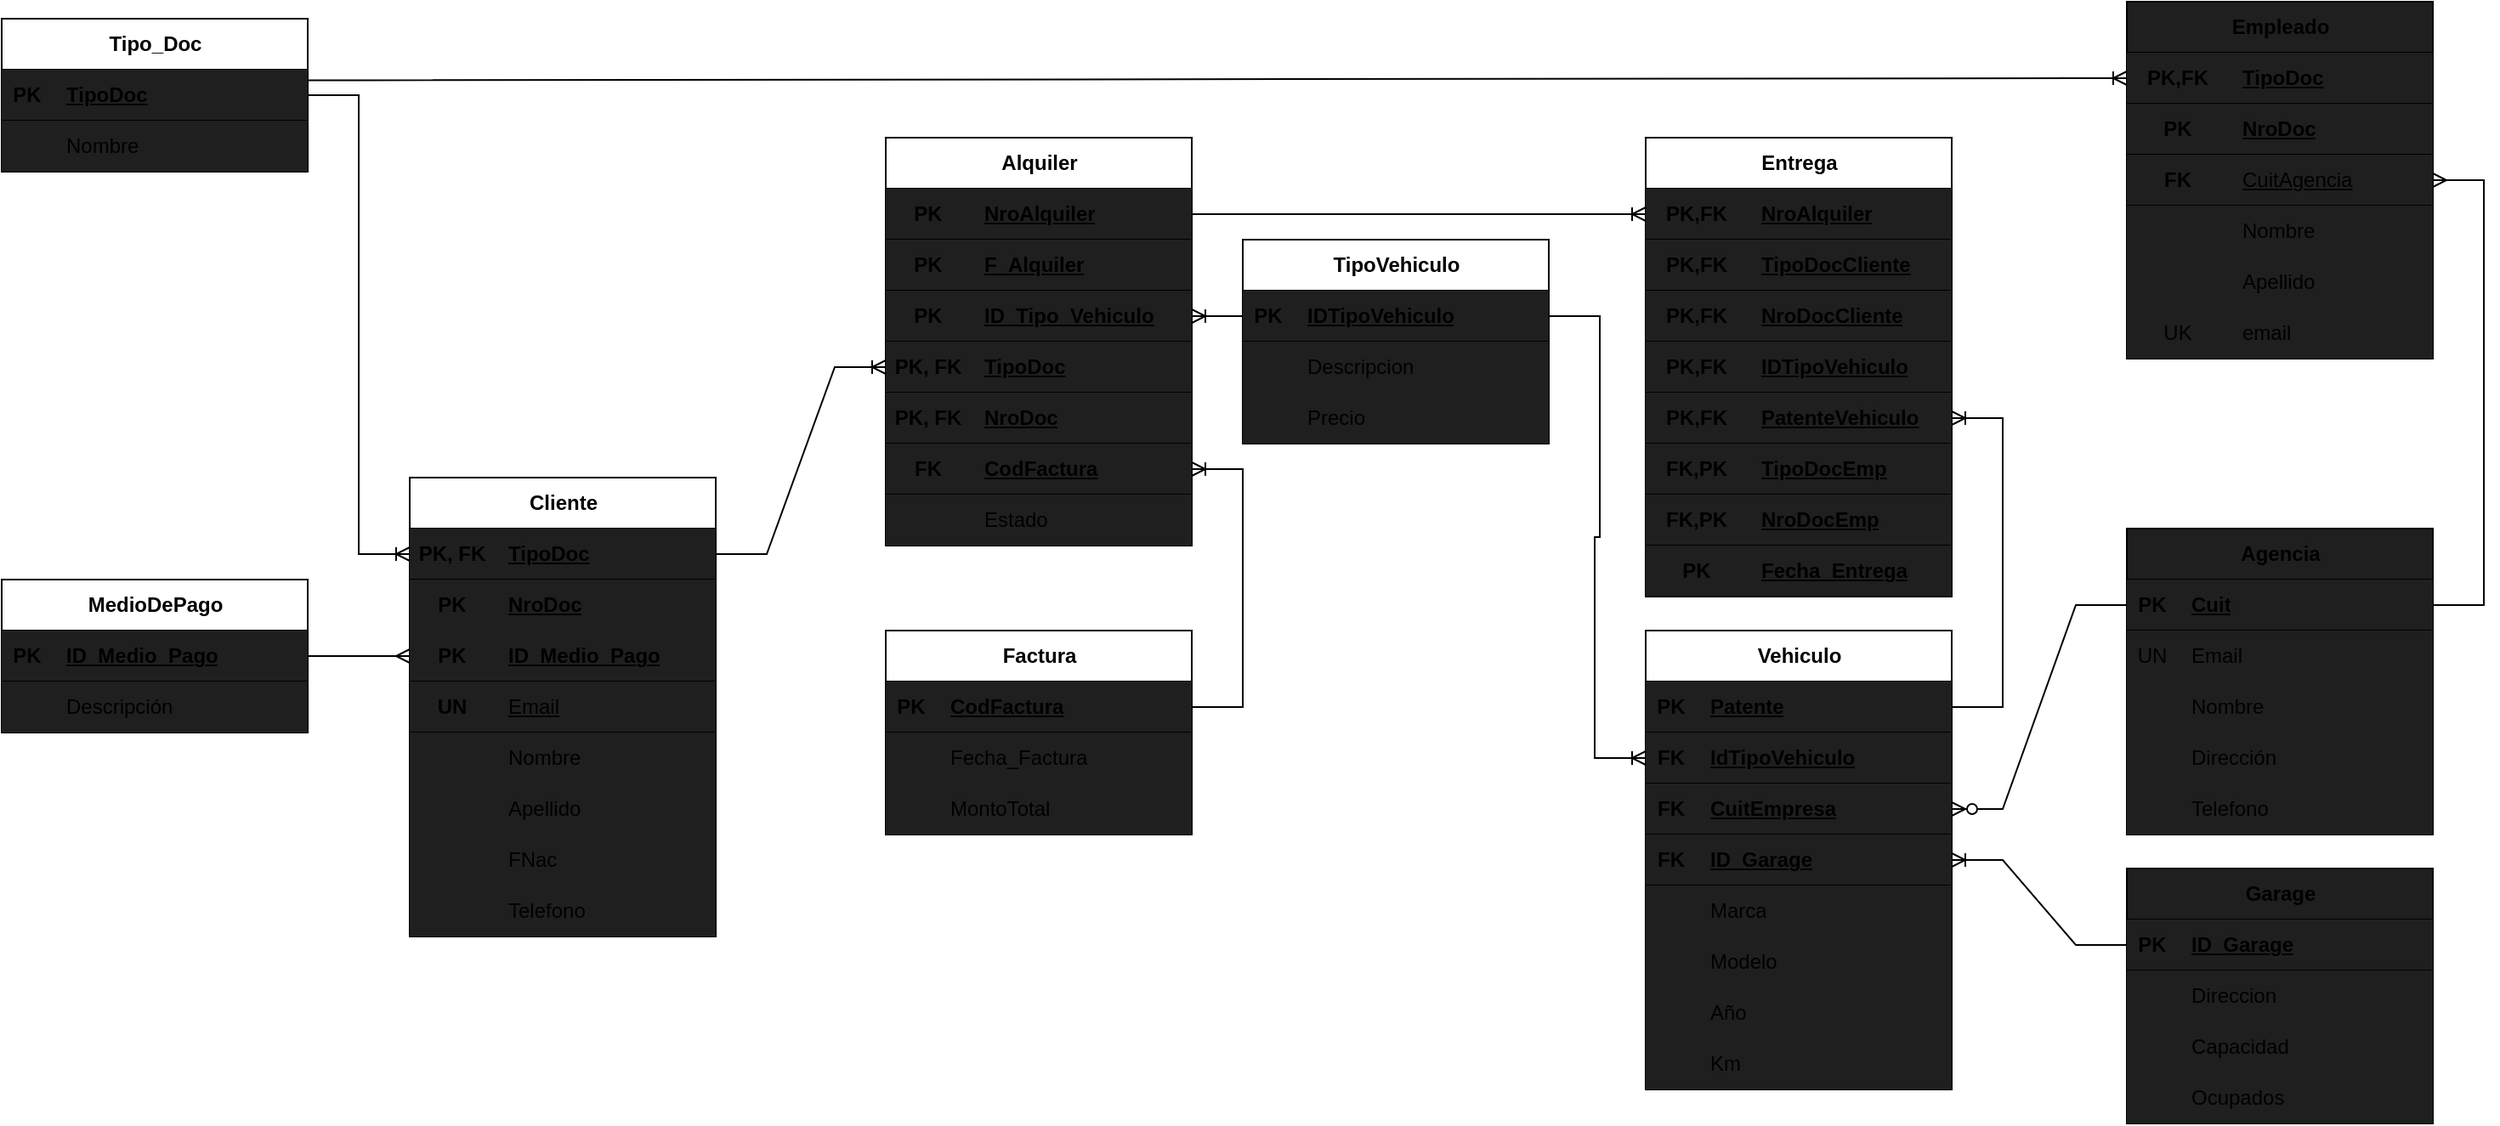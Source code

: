 <mxfile version="26.2.2">
  <diagram name="Página-1" id="3Fb46L_coKEyn5dIdVm9">
    <mxGraphModel dx="2110" dy="1795" grid="1" gridSize="10" guides="1" tooltips="1" connect="1" arrows="1" fold="1" page="1" pageScale="1" pageWidth="827" pageHeight="1169" math="0" shadow="0">
      <root>
        <mxCell id="0" />
        <mxCell id="1" parent="0" />
        <mxCell id="S7bPvrfA1P3Xf-3ag3un-34" value="Cliente" style="shape=table;startSize=30;container=1;collapsible=1;childLayout=tableLayout;fixedRows=1;rowLines=0;fontStyle=1;align=center;resizeLast=1;html=1;" parent="1" vertex="1">
          <mxGeometry x="100" y="-80" width="180" height="270" as="geometry" />
        </mxCell>
        <mxCell id="6u-iVC1A4fWfIfRAJsbh-24" style="shape=tableRow;horizontal=0;startSize=0;swimlaneHead=0;swimlaneBody=0;fillColor=#1F1F1F;collapsible=0;dropTarget=0;points=[[0,0.5],[1,0.5]];portConstraint=eastwest;top=0;left=0;right=0;bottom=1;" parent="S7bPvrfA1P3Xf-3ag3un-34" vertex="1">
          <mxGeometry y="30" width="180" height="30" as="geometry" />
        </mxCell>
        <mxCell id="6u-iVC1A4fWfIfRAJsbh-25" value="PK, FK" style="shape=partialRectangle;connectable=0;fillColor=none;top=0;left=0;bottom=0;right=0;fontStyle=1;overflow=hidden;whiteSpace=wrap;html=1;" parent="6u-iVC1A4fWfIfRAJsbh-24" vertex="1">
          <mxGeometry width="50" height="30" as="geometry">
            <mxRectangle width="50" height="30" as="alternateBounds" />
          </mxGeometry>
        </mxCell>
        <mxCell id="6u-iVC1A4fWfIfRAJsbh-26" value="TipoDoc" style="shape=partialRectangle;connectable=0;fillColor=none;top=0;left=0;bottom=0;right=0;align=left;spacingLeft=6;fontStyle=5;overflow=hidden;whiteSpace=wrap;html=1;" parent="6u-iVC1A4fWfIfRAJsbh-24" vertex="1">
          <mxGeometry x="50" width="130" height="30" as="geometry">
            <mxRectangle width="130" height="30" as="alternateBounds" />
          </mxGeometry>
        </mxCell>
        <mxCell id="S7bPvrfA1P3Xf-3ag3un-50" style="shape=tableRow;horizontal=0;startSize=0;swimlaneHead=0;swimlaneBody=0;fillColor=none;collapsible=0;dropTarget=0;points=[[0,0.5],[1,0.5]];portConstraint=eastwest;top=0;left=0;right=0;bottom=1;" parent="S7bPvrfA1P3Xf-3ag3un-34" vertex="1">
          <mxGeometry y="60" width="180" height="30" as="geometry" />
        </mxCell>
        <mxCell id="S7bPvrfA1P3Xf-3ag3un-51" value="PK" style="shape=partialRectangle;connectable=0;fillColor=#1F1F1F;top=0;left=0;bottom=0;right=0;fontStyle=1;overflow=hidden;whiteSpace=wrap;html=1;" parent="S7bPvrfA1P3Xf-3ag3un-50" vertex="1">
          <mxGeometry width="50" height="30" as="geometry">
            <mxRectangle width="50" height="30" as="alternateBounds" />
          </mxGeometry>
        </mxCell>
        <mxCell id="S7bPvrfA1P3Xf-3ag3un-52" value="NroDoc" style="shape=partialRectangle;connectable=0;fillColor=#1F1F1F;top=0;left=0;bottom=0;right=0;align=left;spacingLeft=6;fontStyle=5;overflow=hidden;whiteSpace=wrap;html=1;" parent="S7bPvrfA1P3Xf-3ag3un-50" vertex="1">
          <mxGeometry x="50" width="130" height="30" as="geometry">
            <mxRectangle width="130" height="30" as="alternateBounds" />
          </mxGeometry>
        </mxCell>
        <mxCell id="8xU-Jmkox9WpVrmzIv-y-15" style="shape=tableRow;horizontal=0;startSize=0;swimlaneHead=0;swimlaneBody=0;fillColor=#1F1F1F;collapsible=0;dropTarget=0;points=[[0,0.5],[1,0.5]];portConstraint=eastwest;top=0;left=0;right=0;bottom=1;" parent="S7bPvrfA1P3Xf-3ag3un-34" vertex="1">
          <mxGeometry y="90" width="180" height="30" as="geometry" />
        </mxCell>
        <mxCell id="8xU-Jmkox9WpVrmzIv-y-16" value="PK" style="shape=partialRectangle;connectable=0;fillColor=none;top=0;left=0;bottom=0;right=0;fontStyle=1;overflow=hidden;whiteSpace=wrap;html=1;" parent="8xU-Jmkox9WpVrmzIv-y-15" vertex="1">
          <mxGeometry width="50" height="30" as="geometry">
            <mxRectangle width="50" height="30" as="alternateBounds" />
          </mxGeometry>
        </mxCell>
        <mxCell id="8xU-Jmkox9WpVrmzIv-y-17" value="ID_Medio_Pago" style="shape=partialRectangle;connectable=0;fillColor=none;top=0;left=0;bottom=0;right=0;align=left;spacingLeft=6;fontStyle=5;overflow=hidden;whiteSpace=wrap;html=1;" parent="8xU-Jmkox9WpVrmzIv-y-15" vertex="1">
          <mxGeometry x="50" width="130" height="30" as="geometry">
            <mxRectangle width="130" height="30" as="alternateBounds" />
          </mxGeometry>
        </mxCell>
        <mxCell id="S7bPvrfA1P3Xf-3ag3un-59" style="shape=tableRow;horizontal=0;startSize=0;swimlaneHead=0;swimlaneBody=0;fillColor=#1F1F1F;collapsible=0;dropTarget=0;points=[[0,0.5],[1,0.5]];portConstraint=eastwest;top=0;left=0;right=0;bottom=1;" parent="S7bPvrfA1P3Xf-3ag3un-34" vertex="1">
          <mxGeometry y="120" width="180" height="30" as="geometry" />
        </mxCell>
        <mxCell id="S7bPvrfA1P3Xf-3ag3un-60" value="UN" style="shape=partialRectangle;connectable=0;fillColor=none;top=0;left=0;bottom=0;right=0;fontStyle=1;overflow=hidden;whiteSpace=wrap;html=1;" parent="S7bPvrfA1P3Xf-3ag3un-59" vertex="1">
          <mxGeometry width="50" height="30" as="geometry">
            <mxRectangle width="50" height="30" as="alternateBounds" />
          </mxGeometry>
        </mxCell>
        <mxCell id="S7bPvrfA1P3Xf-3ag3un-61" value="&lt;span style=&quot;font-weight: 400;&quot;&gt;Email&lt;/span&gt;" style="shape=partialRectangle;connectable=0;fillColor=none;top=0;left=0;bottom=0;right=0;align=left;spacingLeft=6;fontStyle=5;overflow=hidden;whiteSpace=wrap;html=1;" parent="S7bPvrfA1P3Xf-3ag3un-59" vertex="1">
          <mxGeometry x="50" width="130" height="30" as="geometry">
            <mxRectangle width="130" height="30" as="alternateBounds" />
          </mxGeometry>
        </mxCell>
        <mxCell id="S7bPvrfA1P3Xf-3ag3un-38" value="" style="shape=tableRow;horizontal=0;startSize=0;swimlaneHead=0;swimlaneBody=0;fillColor=#1F1F1F;collapsible=0;dropTarget=0;points=[[0,0.5],[1,0.5]];portConstraint=eastwest;top=0;left=0;right=0;bottom=0;" parent="S7bPvrfA1P3Xf-3ag3un-34" vertex="1">
          <mxGeometry y="150" width="180" height="30" as="geometry" />
        </mxCell>
        <mxCell id="S7bPvrfA1P3Xf-3ag3un-39" value="" style="shape=partialRectangle;connectable=0;fillColor=none;top=0;left=0;bottom=0;right=0;editable=1;overflow=hidden;whiteSpace=wrap;html=1;" parent="S7bPvrfA1P3Xf-3ag3un-38" vertex="1">
          <mxGeometry width="50" height="30" as="geometry">
            <mxRectangle width="50" height="30" as="alternateBounds" />
          </mxGeometry>
        </mxCell>
        <mxCell id="S7bPvrfA1P3Xf-3ag3un-40" value="Nombre" style="shape=partialRectangle;connectable=0;fillColor=none;top=0;left=0;bottom=0;right=0;align=left;spacingLeft=6;overflow=hidden;whiteSpace=wrap;html=1;" parent="S7bPvrfA1P3Xf-3ag3un-38" vertex="1">
          <mxGeometry x="50" width="130" height="30" as="geometry">
            <mxRectangle width="130" height="30" as="alternateBounds" />
          </mxGeometry>
        </mxCell>
        <mxCell id="S7bPvrfA1P3Xf-3ag3un-41" value="" style="shape=tableRow;horizontal=0;startSize=0;swimlaneHead=0;swimlaneBody=0;fillColor=#1F1F1F;collapsible=0;dropTarget=0;points=[[0,0.5],[1,0.5]];portConstraint=eastwest;top=0;left=0;right=0;bottom=0;" parent="S7bPvrfA1P3Xf-3ag3un-34" vertex="1">
          <mxGeometry y="180" width="180" height="30" as="geometry" />
        </mxCell>
        <mxCell id="S7bPvrfA1P3Xf-3ag3un-42" value="" style="shape=partialRectangle;connectable=0;fillColor=none;top=0;left=0;bottom=0;right=0;editable=1;overflow=hidden;whiteSpace=wrap;html=1;" parent="S7bPvrfA1P3Xf-3ag3un-41" vertex="1">
          <mxGeometry width="50" height="30" as="geometry">
            <mxRectangle width="50" height="30" as="alternateBounds" />
          </mxGeometry>
        </mxCell>
        <mxCell id="S7bPvrfA1P3Xf-3ag3un-43" value="Apellido" style="shape=partialRectangle;connectable=0;fillColor=none;top=0;left=0;bottom=0;right=0;align=left;spacingLeft=6;overflow=hidden;whiteSpace=wrap;html=1;" parent="S7bPvrfA1P3Xf-3ag3un-41" vertex="1">
          <mxGeometry x="50" width="130" height="30" as="geometry">
            <mxRectangle width="130" height="30" as="alternateBounds" />
          </mxGeometry>
        </mxCell>
        <mxCell id="S7bPvrfA1P3Xf-3ag3un-53" style="shape=tableRow;horizontal=0;startSize=0;swimlaneHead=0;swimlaneBody=0;fillColor=#1F1F1F;collapsible=0;dropTarget=0;points=[[0,0.5],[1,0.5]];portConstraint=eastwest;top=0;left=0;right=0;bottom=0;" parent="S7bPvrfA1P3Xf-3ag3un-34" vertex="1">
          <mxGeometry y="210" width="180" height="30" as="geometry" />
        </mxCell>
        <mxCell id="S7bPvrfA1P3Xf-3ag3un-54" style="shape=partialRectangle;connectable=0;fillColor=none;top=0;left=0;bottom=0;right=0;editable=1;overflow=hidden;whiteSpace=wrap;html=1;" parent="S7bPvrfA1P3Xf-3ag3un-53" vertex="1">
          <mxGeometry width="50" height="30" as="geometry">
            <mxRectangle width="50" height="30" as="alternateBounds" />
          </mxGeometry>
        </mxCell>
        <mxCell id="S7bPvrfA1P3Xf-3ag3un-55" value="FNac" style="shape=partialRectangle;connectable=0;fillColor=none;top=0;left=0;bottom=0;right=0;align=left;spacingLeft=6;overflow=hidden;whiteSpace=wrap;html=1;" parent="S7bPvrfA1P3Xf-3ag3un-53" vertex="1">
          <mxGeometry x="50" width="130" height="30" as="geometry">
            <mxRectangle width="130" height="30" as="alternateBounds" />
          </mxGeometry>
        </mxCell>
        <mxCell id="S7bPvrfA1P3Xf-3ag3un-56" style="shape=tableRow;horizontal=0;startSize=0;swimlaneHead=0;swimlaneBody=0;fillColor=#1F1F1F;collapsible=0;dropTarget=0;points=[[0,0.5],[1,0.5]];portConstraint=eastwest;top=0;left=0;right=0;bottom=0;" parent="S7bPvrfA1P3Xf-3ag3un-34" vertex="1">
          <mxGeometry y="240" width="180" height="30" as="geometry" />
        </mxCell>
        <mxCell id="S7bPvrfA1P3Xf-3ag3un-57" style="shape=partialRectangle;connectable=0;fillColor=none;top=0;left=0;bottom=0;right=0;editable=1;overflow=hidden;whiteSpace=wrap;html=1;" parent="S7bPvrfA1P3Xf-3ag3un-56" vertex="1">
          <mxGeometry width="50" height="30" as="geometry">
            <mxRectangle width="50" height="30" as="alternateBounds" />
          </mxGeometry>
        </mxCell>
        <mxCell id="S7bPvrfA1P3Xf-3ag3un-58" value="Telefono" style="shape=partialRectangle;connectable=0;fillColor=none;top=0;left=0;bottom=0;right=0;align=left;spacingLeft=6;overflow=hidden;whiteSpace=wrap;html=1;" parent="S7bPvrfA1P3Xf-3ag3un-56" vertex="1">
          <mxGeometry x="50" width="130" height="30" as="geometry">
            <mxRectangle width="130" height="30" as="alternateBounds" />
          </mxGeometry>
        </mxCell>
        <mxCell id="S7bPvrfA1P3Xf-3ag3un-62" value="Alquiler" style="shape=table;startSize=30;container=1;collapsible=1;childLayout=tableLayout;fixedRows=1;rowLines=0;fontStyle=1;align=center;resizeLast=1;html=1;" parent="1" vertex="1">
          <mxGeometry x="380" y="-280" width="180" height="240" as="geometry" />
        </mxCell>
        <mxCell id="S7bPvrfA1P3Xf-3ag3un-63" value="" style="shape=tableRow;horizontal=0;startSize=0;swimlaneHead=0;swimlaneBody=0;fillColor=#1F1F1F;collapsible=0;dropTarget=0;points=[[0,0.5],[1,0.5]];portConstraint=eastwest;top=0;left=0;right=0;bottom=1;" parent="S7bPvrfA1P3Xf-3ag3un-62" vertex="1">
          <mxGeometry y="30" width="180" height="30" as="geometry" />
        </mxCell>
        <mxCell id="S7bPvrfA1P3Xf-3ag3un-64" value="PK" style="shape=partialRectangle;connectable=0;fillColor=none;top=0;left=0;bottom=0;right=0;fontStyle=1;overflow=hidden;whiteSpace=wrap;html=1;" parent="S7bPvrfA1P3Xf-3ag3un-63" vertex="1">
          <mxGeometry width="50" height="30" as="geometry">
            <mxRectangle width="50" height="30" as="alternateBounds" />
          </mxGeometry>
        </mxCell>
        <mxCell id="S7bPvrfA1P3Xf-3ag3un-65" value="NroAlquiler" style="shape=partialRectangle;connectable=0;fillColor=none;top=0;left=0;bottom=0;right=0;align=left;spacingLeft=6;fontStyle=5;overflow=hidden;whiteSpace=wrap;html=1;" parent="S7bPvrfA1P3Xf-3ag3un-63" vertex="1">
          <mxGeometry x="50" width="130" height="30" as="geometry">
            <mxRectangle width="130" height="30" as="alternateBounds" />
          </mxGeometry>
        </mxCell>
        <mxCell id="qeX9R0JN4dfD4LE1MH1b-1" style="shape=tableRow;horizontal=0;startSize=0;swimlaneHead=0;swimlaneBody=0;fillColor=#1F1F1F;collapsible=0;dropTarget=0;points=[[0,0.5],[1,0.5]];portConstraint=eastwest;top=0;left=0;right=0;bottom=1;" parent="S7bPvrfA1P3Xf-3ag3un-62" vertex="1">
          <mxGeometry y="60" width="180" height="30" as="geometry" />
        </mxCell>
        <mxCell id="qeX9R0JN4dfD4LE1MH1b-2" value="PK" style="shape=partialRectangle;connectable=0;fillColor=none;top=0;left=0;bottom=0;right=0;fontStyle=1;overflow=hidden;whiteSpace=wrap;html=1;" parent="qeX9R0JN4dfD4LE1MH1b-1" vertex="1">
          <mxGeometry width="50" height="30" as="geometry">
            <mxRectangle width="50" height="30" as="alternateBounds" />
          </mxGeometry>
        </mxCell>
        <mxCell id="qeX9R0JN4dfD4LE1MH1b-3" value="F_Alquiler" style="shape=partialRectangle;connectable=0;fillColor=none;top=0;left=0;bottom=0;right=0;align=left;spacingLeft=6;fontStyle=5;overflow=hidden;whiteSpace=wrap;html=1;" parent="qeX9R0JN4dfD4LE1MH1b-1" vertex="1">
          <mxGeometry x="50" width="130" height="30" as="geometry">
            <mxRectangle width="130" height="30" as="alternateBounds" />
          </mxGeometry>
        </mxCell>
        <mxCell id="6u-iVC1A4fWfIfRAJsbh-33" style="shape=tableRow;horizontal=0;startSize=0;swimlaneHead=0;swimlaneBody=0;fillColor=#1F1F1F;collapsible=0;dropTarget=0;points=[[0,0.5],[1,0.5]];portConstraint=eastwest;top=0;left=0;right=0;bottom=1;" parent="S7bPvrfA1P3Xf-3ag3un-62" vertex="1">
          <mxGeometry y="90" width="180" height="30" as="geometry" />
        </mxCell>
        <mxCell id="6u-iVC1A4fWfIfRAJsbh-34" value="PK" style="shape=partialRectangle;connectable=0;fillColor=none;top=0;left=0;bottom=0;right=0;fontStyle=1;overflow=hidden;whiteSpace=wrap;html=1;" parent="6u-iVC1A4fWfIfRAJsbh-33" vertex="1">
          <mxGeometry width="50" height="30" as="geometry">
            <mxRectangle width="50" height="30" as="alternateBounds" />
          </mxGeometry>
        </mxCell>
        <mxCell id="6u-iVC1A4fWfIfRAJsbh-35" value="ID_Tipo_Vehiculo" style="shape=partialRectangle;connectable=0;fillColor=none;top=0;left=0;bottom=0;right=0;align=left;spacingLeft=6;fontStyle=5;overflow=hidden;whiteSpace=wrap;html=1;" parent="6u-iVC1A4fWfIfRAJsbh-33" vertex="1">
          <mxGeometry x="50" width="130" height="30" as="geometry">
            <mxRectangle width="130" height="30" as="alternateBounds" />
          </mxGeometry>
        </mxCell>
        <mxCell id="6u-iVC1A4fWfIfRAJsbh-27" style="shape=tableRow;horizontal=0;startSize=0;swimlaneHead=0;swimlaneBody=0;fillColor=#1F1F1F;collapsible=0;dropTarget=0;points=[[0,0.5],[1,0.5]];portConstraint=eastwest;top=0;left=0;right=0;bottom=1;" parent="S7bPvrfA1P3Xf-3ag3un-62" vertex="1">
          <mxGeometry y="120" width="180" height="30" as="geometry" />
        </mxCell>
        <mxCell id="6u-iVC1A4fWfIfRAJsbh-28" value="PK, FK" style="shape=partialRectangle;connectable=0;fillColor=none;top=0;left=0;bottom=0;right=0;fontStyle=1;overflow=hidden;whiteSpace=wrap;html=1;" parent="6u-iVC1A4fWfIfRAJsbh-27" vertex="1">
          <mxGeometry width="50" height="30" as="geometry">
            <mxRectangle width="50" height="30" as="alternateBounds" />
          </mxGeometry>
        </mxCell>
        <mxCell id="6u-iVC1A4fWfIfRAJsbh-29" value="TipoDoc" style="shape=partialRectangle;connectable=0;fillColor=none;top=0;left=0;bottom=0;right=0;align=left;spacingLeft=6;fontStyle=5;overflow=hidden;whiteSpace=wrap;html=1;" parent="6u-iVC1A4fWfIfRAJsbh-27" vertex="1">
          <mxGeometry x="50" width="130" height="30" as="geometry">
            <mxRectangle width="130" height="30" as="alternateBounds" />
          </mxGeometry>
        </mxCell>
        <mxCell id="6u-iVC1A4fWfIfRAJsbh-30" style="shape=tableRow;horizontal=0;startSize=0;swimlaneHead=0;swimlaneBody=0;fillColor=#1F1F1F;collapsible=0;dropTarget=0;points=[[0,0.5],[1,0.5]];portConstraint=eastwest;top=0;left=0;right=0;bottom=1;" parent="S7bPvrfA1P3Xf-3ag3un-62" vertex="1">
          <mxGeometry y="150" width="180" height="30" as="geometry" />
        </mxCell>
        <mxCell id="6u-iVC1A4fWfIfRAJsbh-31" value="PK, FK" style="shape=partialRectangle;connectable=0;fillColor=none;top=0;left=0;bottom=0;right=0;fontStyle=1;overflow=hidden;whiteSpace=wrap;html=1;" parent="6u-iVC1A4fWfIfRAJsbh-30" vertex="1">
          <mxGeometry width="50" height="30" as="geometry">
            <mxRectangle width="50" height="30" as="alternateBounds" />
          </mxGeometry>
        </mxCell>
        <mxCell id="6u-iVC1A4fWfIfRAJsbh-32" value="NroDoc" style="shape=partialRectangle;connectable=0;fillColor=none;top=0;left=0;bottom=0;right=0;align=left;spacingLeft=6;fontStyle=5;overflow=hidden;whiteSpace=wrap;html=1;" parent="6u-iVC1A4fWfIfRAJsbh-30" vertex="1">
          <mxGeometry x="50" width="130" height="30" as="geometry">
            <mxRectangle width="130" height="30" as="alternateBounds" />
          </mxGeometry>
        </mxCell>
        <mxCell id="Av5dFUakg6IqVh-Tv5hJ-49" style="shape=tableRow;horizontal=0;startSize=0;swimlaneHead=0;swimlaneBody=0;fillColor=#1F1F1F;collapsible=0;dropTarget=0;points=[[0,0.5],[1,0.5]];portConstraint=eastwest;top=0;left=0;right=0;bottom=1;" parent="S7bPvrfA1P3Xf-3ag3un-62" vertex="1">
          <mxGeometry y="180" width="180" height="30" as="geometry" />
        </mxCell>
        <mxCell id="Av5dFUakg6IqVh-Tv5hJ-50" value="FK" style="shape=partialRectangle;connectable=0;fillColor=none;top=0;left=0;bottom=0;right=0;fontStyle=1;overflow=hidden;whiteSpace=wrap;html=1;" parent="Av5dFUakg6IqVh-Tv5hJ-49" vertex="1">
          <mxGeometry width="50" height="30" as="geometry">
            <mxRectangle width="50" height="30" as="alternateBounds" />
          </mxGeometry>
        </mxCell>
        <mxCell id="Av5dFUakg6IqVh-Tv5hJ-51" value="CodFactura" style="shape=partialRectangle;connectable=0;fillColor=none;top=0;left=0;bottom=0;right=0;align=left;spacingLeft=6;fontStyle=5;overflow=hidden;whiteSpace=wrap;html=1;" parent="Av5dFUakg6IqVh-Tv5hJ-49" vertex="1">
          <mxGeometry x="50" width="130" height="30" as="geometry">
            <mxRectangle width="130" height="30" as="alternateBounds" />
          </mxGeometry>
        </mxCell>
        <mxCell id="S7bPvrfA1P3Xf-3ag3un-66" value="" style="shape=tableRow;horizontal=0;startSize=0;swimlaneHead=0;swimlaneBody=0;fillColor=#1F1F1F;collapsible=0;dropTarget=0;points=[[0,0.5],[1,0.5]];portConstraint=eastwest;top=0;left=0;right=0;bottom=0;" parent="S7bPvrfA1P3Xf-3ag3un-62" vertex="1">
          <mxGeometry y="210" width="180" height="30" as="geometry" />
        </mxCell>
        <mxCell id="S7bPvrfA1P3Xf-3ag3un-67" value="" style="shape=partialRectangle;connectable=0;fillColor=none;top=0;left=0;bottom=0;right=0;editable=1;overflow=hidden;whiteSpace=wrap;html=1;" parent="S7bPvrfA1P3Xf-3ag3un-66" vertex="1">
          <mxGeometry width="50" height="30" as="geometry">
            <mxRectangle width="50" height="30" as="alternateBounds" />
          </mxGeometry>
        </mxCell>
        <mxCell id="S7bPvrfA1P3Xf-3ag3un-68" value="Estado" style="shape=partialRectangle;connectable=0;fillColor=none;top=0;left=0;bottom=0;right=0;align=left;spacingLeft=6;overflow=hidden;whiteSpace=wrap;html=1;" parent="S7bPvrfA1P3Xf-3ag3un-66" vertex="1">
          <mxGeometry x="50" width="130" height="30" as="geometry">
            <mxRectangle width="130" height="30" as="alternateBounds" />
          </mxGeometry>
        </mxCell>
        <mxCell id="S7bPvrfA1P3Xf-3ag3un-84" value="" style="edgeStyle=entityRelationEdgeStyle;fontSize=12;html=1;endArrow=ERoneToMany;rounded=0;entryX=0;entryY=0.5;entryDx=0;entryDy=0;fillColor=#1F1F1F;" parent="1" source="6u-iVC1A4fWfIfRAJsbh-24" target="6u-iVC1A4fWfIfRAJsbh-27" edge="1">
          <mxGeometry width="100" height="100" relative="1" as="geometry">
            <mxPoint x="280" y="160" as="sourcePoint" />
            <mxPoint x="380" y="165" as="targetPoint" />
          </mxGeometry>
        </mxCell>
        <mxCell id="S7bPvrfA1P3Xf-3ag3un-85" value="TipoVehiculo" style="shape=table;startSize=30;container=1;collapsible=1;childLayout=tableLayout;fixedRows=1;rowLines=0;fontStyle=1;align=center;resizeLast=1;html=1;" parent="1" vertex="1">
          <mxGeometry x="590" y="-220" width="180" height="120" as="geometry" />
        </mxCell>
        <mxCell id="S7bPvrfA1P3Xf-3ag3un-86" value="" style="shape=tableRow;horizontal=0;startSize=0;swimlaneHead=0;swimlaneBody=0;fillColor=#1F1F1F;collapsible=0;dropTarget=0;points=[[0,0.5],[1,0.5]];portConstraint=eastwest;top=0;left=0;right=0;bottom=1;" parent="S7bPvrfA1P3Xf-3ag3un-85" vertex="1">
          <mxGeometry y="30" width="180" height="30" as="geometry" />
        </mxCell>
        <mxCell id="S7bPvrfA1P3Xf-3ag3un-87" value="PK" style="shape=partialRectangle;connectable=0;fillColor=none;top=0;left=0;bottom=0;right=0;fontStyle=1;overflow=hidden;whiteSpace=wrap;html=1;" parent="S7bPvrfA1P3Xf-3ag3un-86" vertex="1">
          <mxGeometry width="30" height="30" as="geometry">
            <mxRectangle width="30" height="30" as="alternateBounds" />
          </mxGeometry>
        </mxCell>
        <mxCell id="S7bPvrfA1P3Xf-3ag3un-88" value="IDTipoVehiculo" style="shape=partialRectangle;connectable=0;fillColor=none;top=0;left=0;bottom=0;right=0;align=left;spacingLeft=6;fontStyle=5;overflow=hidden;whiteSpace=wrap;html=1;" parent="S7bPvrfA1P3Xf-3ag3un-86" vertex="1">
          <mxGeometry x="30" width="150" height="30" as="geometry">
            <mxRectangle width="150" height="30" as="alternateBounds" />
          </mxGeometry>
        </mxCell>
        <mxCell id="S7bPvrfA1P3Xf-3ag3un-89" value="" style="shape=tableRow;horizontal=0;startSize=0;swimlaneHead=0;swimlaneBody=0;fillColor=#1F1F1F;collapsible=0;dropTarget=0;points=[[0,0.5],[1,0.5]];portConstraint=eastwest;top=0;left=0;right=0;bottom=0;" parent="S7bPvrfA1P3Xf-3ag3un-85" vertex="1">
          <mxGeometry y="60" width="180" height="30" as="geometry" />
        </mxCell>
        <mxCell id="S7bPvrfA1P3Xf-3ag3un-90" value="" style="shape=partialRectangle;connectable=0;fillColor=none;top=0;left=0;bottom=0;right=0;editable=1;overflow=hidden;whiteSpace=wrap;html=1;" parent="S7bPvrfA1P3Xf-3ag3un-89" vertex="1">
          <mxGeometry width="30" height="30" as="geometry">
            <mxRectangle width="30" height="30" as="alternateBounds" />
          </mxGeometry>
        </mxCell>
        <mxCell id="S7bPvrfA1P3Xf-3ag3un-91" value="Descripcion" style="shape=partialRectangle;connectable=0;fillColor=none;top=0;left=0;bottom=0;right=0;align=left;spacingLeft=6;overflow=hidden;whiteSpace=wrap;html=1;" parent="S7bPvrfA1P3Xf-3ag3un-89" vertex="1">
          <mxGeometry x="30" width="150" height="30" as="geometry">
            <mxRectangle width="150" height="30" as="alternateBounds" />
          </mxGeometry>
        </mxCell>
        <mxCell id="Av5dFUakg6IqVh-Tv5hJ-1" style="shape=tableRow;horizontal=0;startSize=0;swimlaneHead=0;swimlaneBody=0;fillColor=#1F1F1F;collapsible=0;dropTarget=0;points=[[0,0.5],[1,0.5]];portConstraint=eastwest;top=0;left=0;right=0;bottom=0;" parent="S7bPvrfA1P3Xf-3ag3un-85" vertex="1">
          <mxGeometry y="90" width="180" height="30" as="geometry" />
        </mxCell>
        <mxCell id="Av5dFUakg6IqVh-Tv5hJ-2" style="shape=partialRectangle;connectable=0;fillColor=none;top=0;left=0;bottom=0;right=0;editable=1;overflow=hidden;whiteSpace=wrap;html=1;" parent="Av5dFUakg6IqVh-Tv5hJ-1" vertex="1">
          <mxGeometry width="30" height="30" as="geometry">
            <mxRectangle width="30" height="30" as="alternateBounds" />
          </mxGeometry>
        </mxCell>
        <mxCell id="Av5dFUakg6IqVh-Tv5hJ-3" value="Precio" style="shape=partialRectangle;connectable=0;fillColor=none;top=0;left=0;bottom=0;right=0;align=left;spacingLeft=6;overflow=hidden;whiteSpace=wrap;html=1;" parent="Av5dFUakg6IqVh-Tv5hJ-1" vertex="1">
          <mxGeometry x="30" width="150" height="30" as="geometry">
            <mxRectangle width="150" height="30" as="alternateBounds" />
          </mxGeometry>
        </mxCell>
        <mxCell id="S7bPvrfA1P3Xf-3ag3un-108" value="" style="edgeStyle=entityRelationEdgeStyle;fontSize=12;html=1;endArrow=ERoneToMany;rounded=0;exitX=0;exitY=0.5;exitDx=0;exitDy=0;entryX=1;entryY=0.5;entryDx=0;entryDy=0;fillColor=#1F1F1F;" parent="1" source="S7bPvrfA1P3Xf-3ag3un-86" target="6u-iVC1A4fWfIfRAJsbh-33" edge="1">
          <mxGeometry width="100" height="100" relative="1" as="geometry">
            <mxPoint x="680" y="380" as="sourcePoint" />
            <mxPoint x="560" y="195" as="targetPoint" />
          </mxGeometry>
        </mxCell>
        <mxCell id="S7bPvrfA1P3Xf-3ag3un-140" value="" style="shape=tableRow;horizontal=0;startSize=0;swimlaneHead=0;swimlaneBody=0;fillColor=none;collapsible=0;dropTarget=0;points=[[0,0.5],[1,0.5]];portConstraint=eastwest;top=0;left=0;right=0;bottom=0;" parent="1" vertex="1">
          <mxGeometry x="300" y="10" width="180" height="30" as="geometry" />
        </mxCell>
        <mxCell id="S7bPvrfA1P3Xf-3ag3un-141" value="" style="shape=partialRectangle;connectable=0;fillColor=none;top=0;left=0;bottom=0;right=0;editable=1;overflow=hidden;whiteSpace=wrap;html=1;" parent="S7bPvrfA1P3Xf-3ag3un-140" vertex="1">
          <mxGeometry width="30" height="30" as="geometry">
            <mxRectangle width="30" height="30" as="alternateBounds" />
          </mxGeometry>
        </mxCell>
        <mxCell id="S7bPvrfA1P3Xf-3ag3un-145" value="" style="edgeStyle=entityRelationEdgeStyle;fontSize=12;html=1;endArrow=ERoneToMany;rounded=0;entryX=0;entryY=0.5;entryDx=0;entryDy=0;exitX=1;exitY=0.5;exitDx=0;exitDy=0;fillColor=#1F1F1F;" parent="1" source="S7bPvrfA1P3Xf-3ag3un-63" target="6u-iVC1A4fWfIfRAJsbh-51" edge="1">
          <mxGeometry width="100" height="100" relative="1" as="geometry">
            <mxPoint x="120" y="-80" as="sourcePoint" />
            <mxPoint x="870" y="35" as="targetPoint" />
            <Array as="points">
              <mxPoint x="160" y="60" />
              <mxPoint x="180" y="120" />
              <mxPoint x="290" y="90" />
              <mxPoint x="210" y="70" />
            </Array>
          </mxGeometry>
        </mxCell>
        <mxCell id="S7bPvrfA1P3Xf-3ag3un-146" value="Vehiculo" style="shape=table;startSize=30;container=1;collapsible=1;childLayout=tableLayout;fixedRows=1;rowLines=0;fontStyle=1;align=center;resizeLast=1;html=1;" parent="1" vertex="1">
          <mxGeometry x="827" y="10" width="180" height="270" as="geometry" />
        </mxCell>
        <mxCell id="S7bPvrfA1P3Xf-3ag3un-147" value="" style="shape=tableRow;horizontal=0;startSize=0;swimlaneHead=0;swimlaneBody=0;fillColor=#1F1F1F;collapsible=0;dropTarget=0;points=[[0,0.5],[1,0.5]];portConstraint=eastwest;top=0;left=0;right=0;bottom=1;" parent="S7bPvrfA1P3Xf-3ag3un-146" vertex="1">
          <mxGeometry y="30" width="180" height="30" as="geometry" />
        </mxCell>
        <mxCell id="S7bPvrfA1P3Xf-3ag3un-148" value="PK" style="shape=partialRectangle;connectable=0;fillColor=none;top=0;left=0;bottom=0;right=0;fontStyle=1;overflow=hidden;whiteSpace=wrap;html=1;" parent="S7bPvrfA1P3Xf-3ag3un-147" vertex="1">
          <mxGeometry width="30" height="30" as="geometry">
            <mxRectangle width="30" height="30" as="alternateBounds" />
          </mxGeometry>
        </mxCell>
        <mxCell id="S7bPvrfA1P3Xf-3ag3un-149" value="Patente" style="shape=partialRectangle;connectable=0;fillColor=none;top=0;left=0;bottom=0;right=0;align=left;spacingLeft=6;fontStyle=5;overflow=hidden;whiteSpace=wrap;html=1;" parent="S7bPvrfA1P3Xf-3ag3un-147" vertex="1">
          <mxGeometry x="30" width="150" height="30" as="geometry">
            <mxRectangle width="150" height="30" as="alternateBounds" />
          </mxGeometry>
        </mxCell>
        <mxCell id="6u-iVC1A4fWfIfRAJsbh-36" style="shape=tableRow;horizontal=0;startSize=0;swimlaneHead=0;swimlaneBody=0;fillColor=#1F1F1F;collapsible=0;dropTarget=0;points=[[0,0.5],[1,0.5]];portConstraint=eastwest;top=0;left=0;right=0;bottom=1;" parent="S7bPvrfA1P3Xf-3ag3un-146" vertex="1">
          <mxGeometry y="60" width="180" height="30" as="geometry" />
        </mxCell>
        <mxCell id="6u-iVC1A4fWfIfRAJsbh-37" value="FK" style="shape=partialRectangle;connectable=0;fillColor=none;top=0;left=0;bottom=0;right=0;fontStyle=1;overflow=hidden;whiteSpace=wrap;html=1;" parent="6u-iVC1A4fWfIfRAJsbh-36" vertex="1">
          <mxGeometry width="30" height="30" as="geometry">
            <mxRectangle width="30" height="30" as="alternateBounds" />
          </mxGeometry>
        </mxCell>
        <mxCell id="6u-iVC1A4fWfIfRAJsbh-38" value="IdTipoVehiculo" style="shape=partialRectangle;connectable=0;fillColor=none;top=0;left=0;bottom=0;right=0;align=left;spacingLeft=6;fontStyle=5;overflow=hidden;whiteSpace=wrap;html=1;" parent="6u-iVC1A4fWfIfRAJsbh-36" vertex="1">
          <mxGeometry x="30" width="150" height="30" as="geometry">
            <mxRectangle width="150" height="30" as="alternateBounds" />
          </mxGeometry>
        </mxCell>
        <mxCell id="6u-iVC1A4fWfIfRAJsbh-39" style="shape=tableRow;horizontal=0;startSize=0;swimlaneHead=0;swimlaneBody=0;fillColor=#1F1F1F;collapsible=0;dropTarget=0;points=[[0,0.5],[1,0.5]];portConstraint=eastwest;top=0;left=0;right=0;bottom=1;" parent="S7bPvrfA1P3Xf-3ag3un-146" vertex="1">
          <mxGeometry y="90" width="180" height="30" as="geometry" />
        </mxCell>
        <mxCell id="6u-iVC1A4fWfIfRAJsbh-40" value="FK" style="shape=partialRectangle;connectable=0;fillColor=none;top=0;left=0;bottom=0;right=0;fontStyle=1;overflow=hidden;whiteSpace=wrap;html=1;" parent="6u-iVC1A4fWfIfRAJsbh-39" vertex="1">
          <mxGeometry width="30" height="30" as="geometry">
            <mxRectangle width="30" height="30" as="alternateBounds" />
          </mxGeometry>
        </mxCell>
        <mxCell id="6u-iVC1A4fWfIfRAJsbh-41" value="CuitEmpresa" style="shape=partialRectangle;connectable=0;fillColor=none;top=0;left=0;bottom=0;right=0;align=left;spacingLeft=6;fontStyle=5;overflow=hidden;whiteSpace=wrap;html=1;" parent="6u-iVC1A4fWfIfRAJsbh-39" vertex="1">
          <mxGeometry x="30" width="150" height="30" as="geometry">
            <mxRectangle width="150" height="30" as="alternateBounds" />
          </mxGeometry>
        </mxCell>
        <mxCell id="6u-iVC1A4fWfIfRAJsbh-42" style="shape=tableRow;horizontal=0;startSize=0;swimlaneHead=0;swimlaneBody=0;fillColor=#1F1F1F;collapsible=0;dropTarget=0;points=[[0,0.5],[1,0.5]];portConstraint=eastwest;top=0;left=0;right=0;bottom=1;" parent="S7bPvrfA1P3Xf-3ag3un-146" vertex="1">
          <mxGeometry y="120" width="180" height="30" as="geometry" />
        </mxCell>
        <mxCell id="6u-iVC1A4fWfIfRAJsbh-43" value="FK" style="shape=partialRectangle;connectable=0;fillColor=none;top=0;left=0;bottom=0;right=0;fontStyle=1;overflow=hidden;whiteSpace=wrap;html=1;" parent="6u-iVC1A4fWfIfRAJsbh-42" vertex="1">
          <mxGeometry width="30" height="30" as="geometry">
            <mxRectangle width="30" height="30" as="alternateBounds" />
          </mxGeometry>
        </mxCell>
        <mxCell id="6u-iVC1A4fWfIfRAJsbh-44" value="ID_Garage" style="shape=partialRectangle;connectable=0;fillColor=none;top=0;left=0;bottom=0;right=0;align=left;spacingLeft=6;fontStyle=5;overflow=hidden;whiteSpace=wrap;html=1;" parent="6u-iVC1A4fWfIfRAJsbh-42" vertex="1">
          <mxGeometry x="30" width="150" height="30" as="geometry">
            <mxRectangle width="150" height="30" as="alternateBounds" />
          </mxGeometry>
        </mxCell>
        <mxCell id="S7bPvrfA1P3Xf-3ag3un-150" value="" style="shape=tableRow;horizontal=0;startSize=0;swimlaneHead=0;swimlaneBody=0;fillColor=#1F1F1F;collapsible=0;dropTarget=0;points=[[0,0.5],[1,0.5]];portConstraint=eastwest;top=0;left=0;right=0;bottom=0;" parent="S7bPvrfA1P3Xf-3ag3un-146" vertex="1">
          <mxGeometry y="150" width="180" height="30" as="geometry" />
        </mxCell>
        <mxCell id="S7bPvrfA1P3Xf-3ag3un-151" value="" style="shape=partialRectangle;connectable=0;fillColor=none;top=0;left=0;bottom=0;right=0;editable=1;overflow=hidden;whiteSpace=wrap;html=1;" parent="S7bPvrfA1P3Xf-3ag3un-150" vertex="1">
          <mxGeometry width="30" height="30" as="geometry">
            <mxRectangle width="30" height="30" as="alternateBounds" />
          </mxGeometry>
        </mxCell>
        <mxCell id="S7bPvrfA1P3Xf-3ag3un-152" value="Marca" style="shape=partialRectangle;connectable=0;fillColor=none;top=0;left=0;bottom=0;right=0;align=left;spacingLeft=6;overflow=hidden;whiteSpace=wrap;html=1;" parent="S7bPvrfA1P3Xf-3ag3un-150" vertex="1">
          <mxGeometry x="30" width="150" height="30" as="geometry">
            <mxRectangle width="150" height="30" as="alternateBounds" />
          </mxGeometry>
        </mxCell>
        <mxCell id="S7bPvrfA1P3Xf-3ag3un-153" value="" style="shape=tableRow;horizontal=0;startSize=0;swimlaneHead=0;swimlaneBody=0;fillColor=#1F1F1F;collapsible=0;dropTarget=0;points=[[0,0.5],[1,0.5]];portConstraint=eastwest;top=0;left=0;right=0;bottom=0;" parent="S7bPvrfA1P3Xf-3ag3un-146" vertex="1">
          <mxGeometry y="180" width="180" height="30" as="geometry" />
        </mxCell>
        <mxCell id="S7bPvrfA1P3Xf-3ag3un-154" value="" style="shape=partialRectangle;connectable=0;fillColor=none;top=0;left=0;bottom=0;right=0;editable=1;overflow=hidden;whiteSpace=wrap;html=1;" parent="S7bPvrfA1P3Xf-3ag3un-153" vertex="1">
          <mxGeometry width="30" height="30" as="geometry">
            <mxRectangle width="30" height="30" as="alternateBounds" />
          </mxGeometry>
        </mxCell>
        <mxCell id="S7bPvrfA1P3Xf-3ag3un-155" value="Modelo" style="shape=partialRectangle;connectable=0;fillColor=none;top=0;left=0;bottom=0;right=0;align=left;spacingLeft=6;overflow=hidden;whiteSpace=wrap;html=1;" parent="S7bPvrfA1P3Xf-3ag3un-153" vertex="1">
          <mxGeometry x="30" width="150" height="30" as="geometry">
            <mxRectangle width="150" height="30" as="alternateBounds" />
          </mxGeometry>
        </mxCell>
        <mxCell id="S7bPvrfA1P3Xf-3ag3un-156" value="" style="shape=tableRow;horizontal=0;startSize=0;swimlaneHead=0;swimlaneBody=0;fillColor=#1F1F1F;collapsible=0;dropTarget=0;points=[[0,0.5],[1,0.5]];portConstraint=eastwest;top=0;left=0;right=0;bottom=0;" parent="S7bPvrfA1P3Xf-3ag3un-146" vertex="1">
          <mxGeometry y="210" width="180" height="30" as="geometry" />
        </mxCell>
        <mxCell id="S7bPvrfA1P3Xf-3ag3un-157" value="" style="shape=partialRectangle;connectable=0;fillColor=none;top=0;left=0;bottom=0;right=0;editable=1;overflow=hidden;whiteSpace=wrap;html=1;" parent="S7bPvrfA1P3Xf-3ag3un-156" vertex="1">
          <mxGeometry width="30" height="30" as="geometry">
            <mxRectangle width="30" height="30" as="alternateBounds" />
          </mxGeometry>
        </mxCell>
        <mxCell id="S7bPvrfA1P3Xf-3ag3un-158" value="Año" style="shape=partialRectangle;connectable=0;fillColor=none;top=0;left=0;bottom=0;right=0;align=left;spacingLeft=6;overflow=hidden;whiteSpace=wrap;html=1;" parent="S7bPvrfA1P3Xf-3ag3un-156" vertex="1">
          <mxGeometry x="30" width="150" height="30" as="geometry">
            <mxRectangle width="150" height="30" as="alternateBounds" />
          </mxGeometry>
        </mxCell>
        <mxCell id="S7bPvrfA1P3Xf-3ag3un-159" style="shape=tableRow;horizontal=0;startSize=0;swimlaneHead=0;swimlaneBody=0;fillColor=#1F1F1F;collapsible=0;dropTarget=0;points=[[0,0.5],[1,0.5]];portConstraint=eastwest;top=0;left=0;right=0;bottom=0;" parent="S7bPvrfA1P3Xf-3ag3un-146" vertex="1">
          <mxGeometry y="240" width="180" height="30" as="geometry" />
        </mxCell>
        <mxCell id="S7bPvrfA1P3Xf-3ag3un-160" style="shape=partialRectangle;connectable=0;fillColor=none;top=0;left=0;bottom=0;right=0;editable=1;overflow=hidden;whiteSpace=wrap;html=1;" parent="S7bPvrfA1P3Xf-3ag3un-159" vertex="1">
          <mxGeometry width="30" height="30" as="geometry">
            <mxRectangle width="30" height="30" as="alternateBounds" />
          </mxGeometry>
        </mxCell>
        <mxCell id="S7bPvrfA1P3Xf-3ag3un-161" value="Km" style="shape=partialRectangle;connectable=0;fillColor=none;top=0;left=0;bottom=0;right=0;align=left;spacingLeft=6;overflow=hidden;whiteSpace=wrap;html=1;" parent="S7bPvrfA1P3Xf-3ag3un-159" vertex="1">
          <mxGeometry x="30" width="150" height="30" as="geometry">
            <mxRectangle width="150" height="30" as="alternateBounds" />
          </mxGeometry>
        </mxCell>
        <mxCell id="S7bPvrfA1P3Xf-3ag3un-162" value="" style="edgeStyle=entityRelationEdgeStyle;fontSize=12;html=1;endArrow=ERoneToMany;rounded=0;entryX=0;entryY=0.5;entryDx=0;entryDy=0;exitX=1;exitY=0.5;exitDx=0;exitDy=0;fillColor=#1F1F1F;" parent="1" source="S7bPvrfA1P3Xf-3ag3un-86" target="6u-iVC1A4fWfIfRAJsbh-36" edge="1">
          <mxGeometry width="100" height="100" relative="1" as="geometry">
            <mxPoint x="1010" y="440" as="sourcePoint" />
            <mxPoint x="1110" y="340" as="targetPoint" />
          </mxGeometry>
        </mxCell>
        <mxCell id="S7bPvrfA1P3Xf-3ag3un-163" value="Garage" style="shape=table;startSize=30;container=1;collapsible=1;childLayout=tableLayout;fixedRows=1;rowLines=0;fontStyle=1;align=center;resizeLast=1;html=1;fillColor=#1F1F1F;" parent="1" vertex="1">
          <mxGeometry x="1110" y="150" width="180" height="150" as="geometry" />
        </mxCell>
        <mxCell id="S7bPvrfA1P3Xf-3ag3un-164" value="" style="shape=tableRow;horizontal=0;startSize=0;swimlaneHead=0;swimlaneBody=0;fillColor=#1F1F1F;collapsible=0;dropTarget=0;points=[[0,0.5],[1,0.5]];portConstraint=eastwest;top=0;left=0;right=0;bottom=1;" parent="S7bPvrfA1P3Xf-3ag3un-163" vertex="1">
          <mxGeometry y="30" width="180" height="30" as="geometry" />
        </mxCell>
        <mxCell id="S7bPvrfA1P3Xf-3ag3un-165" value="PK" style="shape=partialRectangle;connectable=0;fillColor=none;top=0;left=0;bottom=0;right=0;fontStyle=1;overflow=hidden;whiteSpace=wrap;html=1;" parent="S7bPvrfA1P3Xf-3ag3un-164" vertex="1">
          <mxGeometry width="30" height="30" as="geometry">
            <mxRectangle width="30" height="30" as="alternateBounds" />
          </mxGeometry>
        </mxCell>
        <mxCell id="S7bPvrfA1P3Xf-3ag3un-166" value="ID_Garage" style="shape=partialRectangle;connectable=0;fillColor=none;top=0;left=0;bottom=0;right=0;align=left;spacingLeft=6;fontStyle=5;overflow=hidden;whiteSpace=wrap;html=1;" parent="S7bPvrfA1P3Xf-3ag3un-164" vertex="1">
          <mxGeometry x="30" width="150" height="30" as="geometry">
            <mxRectangle width="150" height="30" as="alternateBounds" />
          </mxGeometry>
        </mxCell>
        <mxCell id="S7bPvrfA1P3Xf-3ag3un-167" value="" style="shape=tableRow;horizontal=0;startSize=0;swimlaneHead=0;swimlaneBody=0;fillColor=#1F1F1F;collapsible=0;dropTarget=0;points=[[0,0.5],[1,0.5]];portConstraint=eastwest;top=0;left=0;right=0;bottom=0;" parent="S7bPvrfA1P3Xf-3ag3un-163" vertex="1">
          <mxGeometry y="60" width="180" height="30" as="geometry" />
        </mxCell>
        <mxCell id="S7bPvrfA1P3Xf-3ag3un-168" value="" style="shape=partialRectangle;connectable=0;fillColor=none;top=0;left=0;bottom=0;right=0;editable=1;overflow=hidden;whiteSpace=wrap;html=1;" parent="S7bPvrfA1P3Xf-3ag3un-167" vertex="1">
          <mxGeometry width="30" height="30" as="geometry">
            <mxRectangle width="30" height="30" as="alternateBounds" />
          </mxGeometry>
        </mxCell>
        <mxCell id="S7bPvrfA1P3Xf-3ag3un-169" value="Direccion" style="shape=partialRectangle;connectable=0;fillColor=none;top=0;left=0;bottom=0;right=0;align=left;spacingLeft=6;overflow=hidden;whiteSpace=wrap;html=1;" parent="S7bPvrfA1P3Xf-3ag3un-167" vertex="1">
          <mxGeometry x="30" width="150" height="30" as="geometry">
            <mxRectangle width="150" height="30" as="alternateBounds" />
          </mxGeometry>
        </mxCell>
        <mxCell id="S7bPvrfA1P3Xf-3ag3un-170" value="" style="shape=tableRow;horizontal=0;startSize=0;swimlaneHead=0;swimlaneBody=0;fillColor=#1F1F1F;collapsible=0;dropTarget=0;points=[[0,0.5],[1,0.5]];portConstraint=eastwest;top=0;left=0;right=0;bottom=0;" parent="S7bPvrfA1P3Xf-3ag3un-163" vertex="1">
          <mxGeometry y="90" width="180" height="30" as="geometry" />
        </mxCell>
        <mxCell id="S7bPvrfA1P3Xf-3ag3un-171" value="" style="shape=partialRectangle;connectable=0;fillColor=none;top=0;left=0;bottom=0;right=0;editable=1;overflow=hidden;whiteSpace=wrap;html=1;" parent="S7bPvrfA1P3Xf-3ag3un-170" vertex="1">
          <mxGeometry width="30" height="30" as="geometry">
            <mxRectangle width="30" height="30" as="alternateBounds" />
          </mxGeometry>
        </mxCell>
        <mxCell id="S7bPvrfA1P3Xf-3ag3un-172" value="Capacidad" style="shape=partialRectangle;connectable=0;fillColor=none;top=0;left=0;bottom=0;right=0;align=left;spacingLeft=6;overflow=hidden;whiteSpace=wrap;html=1;" parent="S7bPvrfA1P3Xf-3ag3un-170" vertex="1">
          <mxGeometry x="30" width="150" height="30" as="geometry">
            <mxRectangle width="150" height="30" as="alternateBounds" />
          </mxGeometry>
        </mxCell>
        <mxCell id="S7bPvrfA1P3Xf-3ag3un-173" value="" style="shape=tableRow;horizontal=0;startSize=0;swimlaneHead=0;swimlaneBody=0;fillColor=#1F1F1F;collapsible=0;dropTarget=0;points=[[0,0.5],[1,0.5]];portConstraint=eastwest;top=0;left=0;right=0;bottom=0;" parent="S7bPvrfA1P3Xf-3ag3un-163" vertex="1">
          <mxGeometry y="120" width="180" height="30" as="geometry" />
        </mxCell>
        <mxCell id="S7bPvrfA1P3Xf-3ag3un-174" value="" style="shape=partialRectangle;connectable=0;fillColor=none;top=0;left=0;bottom=0;right=0;editable=1;overflow=hidden;whiteSpace=wrap;html=1;" parent="S7bPvrfA1P3Xf-3ag3un-173" vertex="1">
          <mxGeometry width="30" height="30" as="geometry">
            <mxRectangle width="30" height="30" as="alternateBounds" />
          </mxGeometry>
        </mxCell>
        <mxCell id="S7bPvrfA1P3Xf-3ag3un-175" value="Ocupados" style="shape=partialRectangle;connectable=0;fillColor=none;top=0;left=0;bottom=0;right=0;align=left;spacingLeft=6;overflow=hidden;whiteSpace=wrap;html=1;" parent="S7bPvrfA1P3Xf-3ag3un-173" vertex="1">
          <mxGeometry x="30" width="150" height="30" as="geometry">
            <mxRectangle width="150" height="30" as="alternateBounds" />
          </mxGeometry>
        </mxCell>
        <mxCell id="S7bPvrfA1P3Xf-3ag3un-176" value="" style="edgeStyle=entityRelationEdgeStyle;fontSize=12;html=1;endArrow=ERoneToMany;rounded=0;entryX=1;entryY=0.5;entryDx=0;entryDy=0;exitX=0;exitY=0.5;exitDx=0;exitDy=0;fillColor=#1F1F1F;" parent="1" source="S7bPvrfA1P3Xf-3ag3un-164" target="6u-iVC1A4fWfIfRAJsbh-42" edge="1">
          <mxGeometry width="100" height="100" relative="1" as="geometry">
            <mxPoint x="1090" y="210" as="sourcePoint" />
            <mxPoint x="1190" y="110" as="targetPoint" />
          </mxGeometry>
        </mxCell>
        <mxCell id="S7bPvrfA1P3Xf-3ag3un-177" value="Agencia" style="shape=table;startSize=30;container=1;collapsible=1;childLayout=tableLayout;fixedRows=1;rowLines=0;fontStyle=1;align=center;resizeLast=1;html=1;fillColor=#1F1F1F;" parent="1" vertex="1">
          <mxGeometry x="1110" y="-50" width="180" height="180" as="geometry" />
        </mxCell>
        <mxCell id="S7bPvrfA1P3Xf-3ag3un-178" value="" style="shape=tableRow;horizontal=0;startSize=0;swimlaneHead=0;swimlaneBody=0;fillColor=#1F1F1F;collapsible=0;dropTarget=0;points=[[0,0.5],[1,0.5]];portConstraint=eastwest;top=0;left=0;right=0;bottom=1;" parent="S7bPvrfA1P3Xf-3ag3un-177" vertex="1">
          <mxGeometry y="30" width="180" height="30" as="geometry" />
        </mxCell>
        <mxCell id="S7bPvrfA1P3Xf-3ag3un-179" value="PK" style="shape=partialRectangle;connectable=0;fillColor=none;top=0;left=0;bottom=0;right=0;fontStyle=1;overflow=hidden;whiteSpace=wrap;html=1;" parent="S7bPvrfA1P3Xf-3ag3un-178" vertex="1">
          <mxGeometry width="30" height="30" as="geometry">
            <mxRectangle width="30" height="30" as="alternateBounds" />
          </mxGeometry>
        </mxCell>
        <mxCell id="S7bPvrfA1P3Xf-3ag3un-180" value="Cuit" style="shape=partialRectangle;connectable=0;fillColor=none;top=0;left=0;bottom=0;right=0;align=left;spacingLeft=6;fontStyle=5;overflow=hidden;whiteSpace=wrap;html=1;" parent="S7bPvrfA1P3Xf-3ag3un-178" vertex="1">
          <mxGeometry x="30" width="150" height="30" as="geometry">
            <mxRectangle width="150" height="30" as="alternateBounds" />
          </mxGeometry>
        </mxCell>
        <mxCell id="S7bPvrfA1P3Xf-3ag3un-190" style="shape=tableRow;horizontal=0;startSize=0;swimlaneHead=0;swimlaneBody=0;fillColor=#1F1F1F;collapsible=0;dropTarget=0;points=[[0,0.5],[1,0.5]];portConstraint=eastwest;top=0;left=0;right=0;bottom=0;" parent="S7bPvrfA1P3Xf-3ag3un-177" vertex="1">
          <mxGeometry y="60" width="180" height="30" as="geometry" />
        </mxCell>
        <mxCell id="S7bPvrfA1P3Xf-3ag3un-191" value="UN" style="shape=partialRectangle;connectable=0;fillColor=none;top=0;left=0;bottom=0;right=0;editable=1;overflow=hidden;whiteSpace=wrap;html=1;" parent="S7bPvrfA1P3Xf-3ag3un-190" vertex="1">
          <mxGeometry width="30" height="30" as="geometry">
            <mxRectangle width="30" height="30" as="alternateBounds" />
          </mxGeometry>
        </mxCell>
        <mxCell id="S7bPvrfA1P3Xf-3ag3un-192" value="Email" style="shape=partialRectangle;connectable=0;fillColor=none;top=0;left=0;bottom=0;right=0;align=left;spacingLeft=6;overflow=hidden;whiteSpace=wrap;html=1;" parent="S7bPvrfA1P3Xf-3ag3un-190" vertex="1">
          <mxGeometry x="30" width="150" height="30" as="geometry">
            <mxRectangle width="150" height="30" as="alternateBounds" />
          </mxGeometry>
        </mxCell>
        <mxCell id="S7bPvrfA1P3Xf-3ag3un-181" value="" style="shape=tableRow;horizontal=0;startSize=0;swimlaneHead=0;swimlaneBody=0;fillColor=#1F1F1F;collapsible=0;dropTarget=0;points=[[0,0.5],[1,0.5]];portConstraint=eastwest;top=0;left=0;right=0;bottom=0;" parent="S7bPvrfA1P3Xf-3ag3un-177" vertex="1">
          <mxGeometry y="90" width="180" height="30" as="geometry" />
        </mxCell>
        <mxCell id="S7bPvrfA1P3Xf-3ag3un-182" value="" style="shape=partialRectangle;connectable=0;fillColor=none;top=0;left=0;bottom=0;right=0;editable=1;overflow=hidden;whiteSpace=wrap;html=1;" parent="S7bPvrfA1P3Xf-3ag3un-181" vertex="1">
          <mxGeometry width="30" height="30" as="geometry">
            <mxRectangle width="30" height="30" as="alternateBounds" />
          </mxGeometry>
        </mxCell>
        <mxCell id="S7bPvrfA1P3Xf-3ag3un-183" value="Nombre" style="shape=partialRectangle;connectable=0;fillColor=none;top=0;left=0;bottom=0;right=0;align=left;spacingLeft=6;overflow=hidden;whiteSpace=wrap;html=1;" parent="S7bPvrfA1P3Xf-3ag3un-181" vertex="1">
          <mxGeometry x="30" width="150" height="30" as="geometry">
            <mxRectangle width="150" height="30" as="alternateBounds" />
          </mxGeometry>
        </mxCell>
        <mxCell id="S7bPvrfA1P3Xf-3ag3un-184" value="" style="shape=tableRow;horizontal=0;startSize=0;swimlaneHead=0;swimlaneBody=0;fillColor=#1F1F1F;collapsible=0;dropTarget=0;points=[[0,0.5],[1,0.5]];portConstraint=eastwest;top=0;left=0;right=0;bottom=0;" parent="S7bPvrfA1P3Xf-3ag3un-177" vertex="1">
          <mxGeometry y="120" width="180" height="30" as="geometry" />
        </mxCell>
        <mxCell id="S7bPvrfA1P3Xf-3ag3un-185" value="" style="shape=partialRectangle;connectable=0;fillColor=none;top=0;left=0;bottom=0;right=0;editable=1;overflow=hidden;whiteSpace=wrap;html=1;" parent="S7bPvrfA1P3Xf-3ag3un-184" vertex="1">
          <mxGeometry width="30" height="30" as="geometry">
            <mxRectangle width="30" height="30" as="alternateBounds" />
          </mxGeometry>
        </mxCell>
        <mxCell id="S7bPvrfA1P3Xf-3ag3un-186" value="Dirección" style="shape=partialRectangle;connectable=0;fillColor=none;top=0;left=0;bottom=0;right=0;align=left;spacingLeft=6;overflow=hidden;whiteSpace=wrap;html=1;" parent="S7bPvrfA1P3Xf-3ag3un-184" vertex="1">
          <mxGeometry x="30" width="150" height="30" as="geometry">
            <mxRectangle width="150" height="30" as="alternateBounds" />
          </mxGeometry>
        </mxCell>
        <mxCell id="S7bPvrfA1P3Xf-3ag3un-187" value="" style="shape=tableRow;horizontal=0;startSize=0;swimlaneHead=0;swimlaneBody=0;fillColor=#1F1F1F;collapsible=0;dropTarget=0;points=[[0,0.5],[1,0.5]];portConstraint=eastwest;top=0;left=0;right=0;bottom=0;" parent="S7bPvrfA1P3Xf-3ag3un-177" vertex="1">
          <mxGeometry y="150" width="180" height="30" as="geometry" />
        </mxCell>
        <mxCell id="S7bPvrfA1P3Xf-3ag3un-188" value="" style="shape=partialRectangle;connectable=0;fillColor=none;top=0;left=0;bottom=0;right=0;editable=1;overflow=hidden;whiteSpace=wrap;html=1;" parent="S7bPvrfA1P3Xf-3ag3un-187" vertex="1">
          <mxGeometry width="30" height="30" as="geometry">
            <mxRectangle width="30" height="30" as="alternateBounds" />
          </mxGeometry>
        </mxCell>
        <mxCell id="S7bPvrfA1P3Xf-3ag3un-189" value="Telefono" style="shape=partialRectangle;connectable=0;fillColor=none;top=0;left=0;bottom=0;right=0;align=left;spacingLeft=6;overflow=hidden;whiteSpace=wrap;html=1;" parent="S7bPvrfA1P3Xf-3ag3un-187" vertex="1">
          <mxGeometry x="30" width="150" height="30" as="geometry">
            <mxRectangle width="150" height="30" as="alternateBounds" />
          </mxGeometry>
        </mxCell>
        <mxCell id="S7bPvrfA1P3Xf-3ag3un-193" value="" style="edgeStyle=entityRelationEdgeStyle;fontSize=12;html=1;endArrow=ERzeroToMany;endFill=1;rounded=0;fillColor=#1F1F1F;" parent="1" source="S7bPvrfA1P3Xf-3ag3un-178" target="6u-iVC1A4fWfIfRAJsbh-39" edge="1">
          <mxGeometry width="100" height="100" relative="1" as="geometry">
            <mxPoint x="780" y="490" as="sourcePoint" />
            <mxPoint x="977" y="325" as="targetPoint" />
            <Array as="points">
              <mxPoint x="820" y="440" />
              <mxPoint x="940" y="450" />
            </Array>
          </mxGeometry>
        </mxCell>
        <mxCell id="S7bPvrfA1P3Xf-3ag3un-200" value="" style="edgeStyle=entityRelationEdgeStyle;fontSize=12;html=1;endArrow=ERoneToMany;rounded=0;entryX=1;entryY=0.5;entryDx=0;entryDy=0;fillColor=#1F1F1F;exitX=1;exitY=0.5;exitDx=0;exitDy=0;" parent="1" source="S7bPvrfA1P3Xf-3ag3un-147" target="6u-iVC1A4fWfIfRAJsbh-57" edge="1">
          <mxGeometry width="100" height="100" relative="1" as="geometry">
            <mxPoint x="1140" y="325" as="sourcePoint" />
            <mxPoint x="1230" y="-40" as="targetPoint" />
            <Array as="points">
              <mxPoint x="1120" y="250" />
              <mxPoint x="1220" y="220" />
              <mxPoint x="1210" y="160" />
            </Array>
          </mxGeometry>
        </mxCell>
        <mxCell id="6u-iVC1A4fWfIfRAJsbh-10" value="Tipo_Doc" style="shape=table;startSize=30;container=1;collapsible=1;childLayout=tableLayout;fixedRows=1;rowLines=0;fontStyle=1;align=center;resizeLast=1;html=1;" parent="1" vertex="1">
          <mxGeometry x="-140" y="-350" width="180" height="90" as="geometry" />
        </mxCell>
        <mxCell id="6u-iVC1A4fWfIfRAJsbh-11" value="" style="shape=tableRow;horizontal=0;startSize=0;swimlaneHead=0;swimlaneBody=0;fillColor=#1F1F1F;collapsible=0;dropTarget=0;points=[[0,0.5],[1,0.5]];portConstraint=eastwest;top=0;left=0;right=0;bottom=1;" parent="6u-iVC1A4fWfIfRAJsbh-10" vertex="1">
          <mxGeometry y="30" width="180" height="30" as="geometry" />
        </mxCell>
        <mxCell id="6u-iVC1A4fWfIfRAJsbh-12" value="PK" style="shape=partialRectangle;connectable=0;fillColor=none;top=0;left=0;bottom=0;right=0;fontStyle=1;overflow=hidden;whiteSpace=wrap;html=1;" parent="6u-iVC1A4fWfIfRAJsbh-11" vertex="1">
          <mxGeometry width="30" height="30" as="geometry">
            <mxRectangle width="30" height="30" as="alternateBounds" />
          </mxGeometry>
        </mxCell>
        <mxCell id="6u-iVC1A4fWfIfRAJsbh-13" value="TipoDoc" style="shape=partialRectangle;connectable=0;fillColor=none;top=0;left=0;bottom=0;right=0;align=left;spacingLeft=6;fontStyle=5;overflow=hidden;whiteSpace=wrap;html=1;" parent="6u-iVC1A4fWfIfRAJsbh-11" vertex="1">
          <mxGeometry x="30" width="150" height="30" as="geometry">
            <mxRectangle width="150" height="30" as="alternateBounds" />
          </mxGeometry>
        </mxCell>
        <mxCell id="6u-iVC1A4fWfIfRAJsbh-14" value="" style="shape=tableRow;horizontal=0;startSize=0;swimlaneHead=0;swimlaneBody=0;fillColor=#1F1F1F;collapsible=0;dropTarget=0;points=[[0,0.5],[1,0.5]];portConstraint=eastwest;top=0;left=0;right=0;bottom=0;" parent="6u-iVC1A4fWfIfRAJsbh-10" vertex="1">
          <mxGeometry y="60" width="180" height="30" as="geometry" />
        </mxCell>
        <mxCell id="6u-iVC1A4fWfIfRAJsbh-15" value="" style="shape=partialRectangle;connectable=0;fillColor=none;top=0;left=0;bottom=0;right=0;editable=1;overflow=hidden;whiteSpace=wrap;html=1;" parent="6u-iVC1A4fWfIfRAJsbh-14" vertex="1">
          <mxGeometry width="30" height="30" as="geometry">
            <mxRectangle width="30" height="30" as="alternateBounds" />
          </mxGeometry>
        </mxCell>
        <mxCell id="6u-iVC1A4fWfIfRAJsbh-16" value="Nombre" style="shape=partialRectangle;connectable=0;fillColor=none;top=0;left=0;bottom=0;right=0;align=left;spacingLeft=6;overflow=hidden;whiteSpace=wrap;html=1;" parent="6u-iVC1A4fWfIfRAJsbh-14" vertex="1">
          <mxGeometry x="30" width="150" height="30" as="geometry">
            <mxRectangle width="150" height="30" as="alternateBounds" />
          </mxGeometry>
        </mxCell>
        <mxCell id="6u-iVC1A4fWfIfRAJsbh-23" value="" style="edgeStyle=entityRelationEdgeStyle;fontSize=12;html=1;endArrow=ERoneToMany;rounded=0;entryX=0;entryY=0.5;entryDx=0;entryDy=0;fillColor=#000000;" parent="1" source="6u-iVC1A4fWfIfRAJsbh-11" target="6u-iVC1A4fWfIfRAJsbh-24" edge="1">
          <mxGeometry width="100" height="100" relative="1" as="geometry">
            <mxPoint x="390" y="20" as="sourcePoint" />
            <mxPoint x="100" y="165" as="targetPoint" />
          </mxGeometry>
        </mxCell>
        <mxCell id="S7bPvrfA1P3Xf-3ag3un-109" value="Entrega" style="shape=table;startSize=30;container=1;collapsible=1;childLayout=tableLayout;fixedRows=1;rowLines=0;fontStyle=1;align=center;resizeLast=1;html=1;" parent="1" vertex="1">
          <mxGeometry x="827" y="-280" width="180" height="270" as="geometry" />
        </mxCell>
        <mxCell id="6u-iVC1A4fWfIfRAJsbh-51" style="shape=tableRow;horizontal=0;startSize=0;swimlaneHead=0;swimlaneBody=0;fillColor=#1F1F1F;collapsible=0;dropTarget=0;points=[[0,0.5],[1,0.5]];portConstraint=eastwest;top=0;left=0;right=0;bottom=1;" parent="S7bPvrfA1P3Xf-3ag3un-109" vertex="1">
          <mxGeometry y="30" width="180" height="30" as="geometry" />
        </mxCell>
        <mxCell id="6u-iVC1A4fWfIfRAJsbh-52" value="PK,FK" style="shape=partialRectangle;connectable=0;fillColor=none;top=0;left=0;bottom=0;right=0;fontStyle=1;overflow=hidden;whiteSpace=wrap;html=1;" parent="6u-iVC1A4fWfIfRAJsbh-51" vertex="1">
          <mxGeometry width="60" height="30" as="geometry">
            <mxRectangle width="60" height="30" as="alternateBounds" />
          </mxGeometry>
        </mxCell>
        <mxCell id="6u-iVC1A4fWfIfRAJsbh-53" value="NroAlquiler" style="shape=partialRectangle;connectable=0;fillColor=none;top=0;left=0;bottom=0;right=0;align=left;spacingLeft=6;fontStyle=5;overflow=hidden;whiteSpace=wrap;html=1;" parent="6u-iVC1A4fWfIfRAJsbh-51" vertex="1">
          <mxGeometry x="60" width="120" height="30" as="geometry">
            <mxRectangle width="120" height="30" as="alternateBounds" />
          </mxGeometry>
        </mxCell>
        <mxCell id="6u-iVC1A4fWfIfRAJsbh-48" style="shape=tableRow;horizontal=0;startSize=0;swimlaneHead=0;swimlaneBody=0;fillColor=#1F1F1F;collapsible=0;dropTarget=0;points=[[0,0.5],[1,0.5]];portConstraint=eastwest;top=0;left=0;right=0;bottom=1;" parent="S7bPvrfA1P3Xf-3ag3un-109" vertex="1">
          <mxGeometry y="60" width="180" height="30" as="geometry" />
        </mxCell>
        <mxCell id="6u-iVC1A4fWfIfRAJsbh-49" value="PK,FK" style="shape=partialRectangle;connectable=0;fillColor=none;top=0;left=0;bottom=0;right=0;fontStyle=1;overflow=hidden;whiteSpace=wrap;html=1;" parent="6u-iVC1A4fWfIfRAJsbh-48" vertex="1">
          <mxGeometry width="60" height="30" as="geometry">
            <mxRectangle width="60" height="30" as="alternateBounds" />
          </mxGeometry>
        </mxCell>
        <mxCell id="6u-iVC1A4fWfIfRAJsbh-50" value="TipoDocCliente" style="shape=partialRectangle;connectable=0;fillColor=none;top=0;left=0;bottom=0;right=0;align=left;spacingLeft=6;fontStyle=5;overflow=hidden;whiteSpace=wrap;html=1;" parent="6u-iVC1A4fWfIfRAJsbh-48" vertex="1">
          <mxGeometry x="60" width="120" height="30" as="geometry">
            <mxRectangle width="120" height="30" as="alternateBounds" />
          </mxGeometry>
        </mxCell>
        <mxCell id="6u-iVC1A4fWfIfRAJsbh-45" style="shape=tableRow;horizontal=0;startSize=0;swimlaneHead=0;swimlaneBody=0;fillColor=#1F1F1F;collapsible=0;dropTarget=0;points=[[0,0.5],[1,0.5]];portConstraint=eastwest;top=0;left=0;right=0;bottom=1;" parent="S7bPvrfA1P3Xf-3ag3un-109" vertex="1">
          <mxGeometry y="90" width="180" height="30" as="geometry" />
        </mxCell>
        <mxCell id="6u-iVC1A4fWfIfRAJsbh-46" value="PK,FK" style="shape=partialRectangle;connectable=0;fillColor=none;top=0;left=0;bottom=0;right=0;fontStyle=1;overflow=hidden;whiteSpace=wrap;html=1;" parent="6u-iVC1A4fWfIfRAJsbh-45" vertex="1">
          <mxGeometry width="60" height="30" as="geometry">
            <mxRectangle width="60" height="30" as="alternateBounds" />
          </mxGeometry>
        </mxCell>
        <mxCell id="6u-iVC1A4fWfIfRAJsbh-47" value="NroDocCliente" style="shape=partialRectangle;connectable=0;fillColor=none;top=0;left=0;bottom=0;right=0;align=left;spacingLeft=6;fontStyle=5;overflow=hidden;whiteSpace=wrap;html=1;" parent="6u-iVC1A4fWfIfRAJsbh-45" vertex="1">
          <mxGeometry x="60" width="120" height="30" as="geometry">
            <mxRectangle width="120" height="30" as="alternateBounds" />
          </mxGeometry>
        </mxCell>
        <mxCell id="6u-iVC1A4fWfIfRAJsbh-54" style="shape=tableRow;horizontal=0;startSize=0;swimlaneHead=0;swimlaneBody=0;fillColor=#1F1F1F;collapsible=0;dropTarget=0;points=[[0,0.5],[1,0.5]];portConstraint=eastwest;top=0;left=0;right=0;bottom=1;" parent="S7bPvrfA1P3Xf-3ag3un-109" vertex="1">
          <mxGeometry y="120" width="180" height="30" as="geometry" />
        </mxCell>
        <mxCell id="6u-iVC1A4fWfIfRAJsbh-55" value="PK,FK" style="shape=partialRectangle;connectable=0;fillColor=none;top=0;left=0;bottom=0;right=0;fontStyle=1;overflow=hidden;whiteSpace=wrap;html=1;" parent="6u-iVC1A4fWfIfRAJsbh-54" vertex="1">
          <mxGeometry width="60" height="30" as="geometry">
            <mxRectangle width="60" height="30" as="alternateBounds" />
          </mxGeometry>
        </mxCell>
        <mxCell id="6u-iVC1A4fWfIfRAJsbh-56" value="IDTipoVehiculo" style="shape=partialRectangle;connectable=0;fillColor=none;top=0;left=0;bottom=0;right=0;align=left;spacingLeft=6;fontStyle=5;overflow=hidden;whiteSpace=wrap;html=1;" parent="6u-iVC1A4fWfIfRAJsbh-54" vertex="1">
          <mxGeometry x="60" width="120" height="30" as="geometry">
            <mxRectangle width="120" height="30" as="alternateBounds" />
          </mxGeometry>
        </mxCell>
        <mxCell id="6u-iVC1A4fWfIfRAJsbh-57" style="shape=tableRow;horizontal=0;startSize=0;swimlaneHead=0;swimlaneBody=0;fillColor=#1F1F1F;collapsible=0;dropTarget=0;points=[[0,0.5],[1,0.5]];portConstraint=eastwest;top=0;left=0;right=0;bottom=1;" parent="S7bPvrfA1P3Xf-3ag3un-109" vertex="1">
          <mxGeometry y="150" width="180" height="30" as="geometry" />
        </mxCell>
        <mxCell id="6u-iVC1A4fWfIfRAJsbh-58" value="PK,FK" style="shape=partialRectangle;connectable=0;fillColor=none;top=0;left=0;bottom=0;right=0;fontStyle=1;overflow=hidden;whiteSpace=wrap;html=1;" parent="6u-iVC1A4fWfIfRAJsbh-57" vertex="1">
          <mxGeometry width="60" height="30" as="geometry">
            <mxRectangle width="60" height="30" as="alternateBounds" />
          </mxGeometry>
        </mxCell>
        <mxCell id="6u-iVC1A4fWfIfRAJsbh-59" value="PatenteVehiculo" style="shape=partialRectangle;connectable=0;fillColor=none;top=0;left=0;bottom=0;right=0;align=left;spacingLeft=6;fontStyle=5;overflow=hidden;whiteSpace=wrap;html=1;" parent="6u-iVC1A4fWfIfRAJsbh-57" vertex="1">
          <mxGeometry x="60" width="120" height="30" as="geometry">
            <mxRectangle width="120" height="30" as="alternateBounds" />
          </mxGeometry>
        </mxCell>
        <mxCell id="6u-iVC1A4fWfIfRAJsbh-7" style="shape=tableRow;horizontal=0;startSize=0;swimlaneHead=0;swimlaneBody=0;fillColor=#1F1F1F;collapsible=0;dropTarget=0;points=[[0,0.5],[1,0.5]];portConstraint=eastwest;top=0;left=0;right=0;bottom=1;" parent="S7bPvrfA1P3Xf-3ag3un-109" vertex="1">
          <mxGeometry y="180" width="180" height="30" as="geometry" />
        </mxCell>
        <mxCell id="6u-iVC1A4fWfIfRAJsbh-8" value="FK,PK" style="shape=partialRectangle;connectable=0;fillColor=none;top=0;left=0;bottom=0;right=0;fontStyle=1;overflow=hidden;whiteSpace=wrap;html=1;" parent="6u-iVC1A4fWfIfRAJsbh-7" vertex="1">
          <mxGeometry width="60" height="30" as="geometry">
            <mxRectangle width="60" height="30" as="alternateBounds" />
          </mxGeometry>
        </mxCell>
        <mxCell id="6u-iVC1A4fWfIfRAJsbh-9" value="TipoDocEmp" style="shape=partialRectangle;connectable=0;fillColor=none;top=0;left=0;bottom=0;right=0;align=left;spacingLeft=6;fontStyle=5;overflow=hidden;whiteSpace=wrap;html=1;" parent="6u-iVC1A4fWfIfRAJsbh-7" vertex="1">
          <mxGeometry x="60" width="120" height="30" as="geometry">
            <mxRectangle width="120" height="30" as="alternateBounds" />
          </mxGeometry>
        </mxCell>
        <mxCell id="atex1DSYZVzVhPXT0WQ--1" style="shape=tableRow;horizontal=0;startSize=0;swimlaneHead=0;swimlaneBody=0;fillColor=#1F1F1F;collapsible=0;dropTarget=0;points=[[0,0.5],[1,0.5]];portConstraint=eastwest;top=0;left=0;right=0;bottom=1;" parent="S7bPvrfA1P3Xf-3ag3un-109" vertex="1">
          <mxGeometry y="210" width="180" height="30" as="geometry" />
        </mxCell>
        <mxCell id="atex1DSYZVzVhPXT0WQ--2" value="FK,PK" style="shape=partialRectangle;connectable=0;fillColor=none;top=0;left=0;bottom=0;right=0;fontStyle=1;overflow=hidden;whiteSpace=wrap;html=1;" parent="atex1DSYZVzVhPXT0WQ--1" vertex="1">
          <mxGeometry width="60" height="30" as="geometry">
            <mxRectangle width="60" height="30" as="alternateBounds" />
          </mxGeometry>
        </mxCell>
        <mxCell id="atex1DSYZVzVhPXT0WQ--3" value="NroDocEmp" style="shape=partialRectangle;connectable=0;fillColor=none;top=0;left=0;bottom=0;right=0;align=left;spacingLeft=6;fontStyle=5;overflow=hidden;whiteSpace=wrap;html=1;" parent="atex1DSYZVzVhPXT0WQ--1" vertex="1">
          <mxGeometry x="60" width="120" height="30" as="geometry">
            <mxRectangle width="120" height="30" as="alternateBounds" />
          </mxGeometry>
        </mxCell>
        <mxCell id="atex1DSYZVzVhPXT0WQ--4" style="shape=tableRow;horizontal=0;startSize=0;swimlaneHead=0;swimlaneBody=0;fillColor=#1F1F1F;collapsible=0;dropTarget=0;points=[[0,0.5],[1,0.5]];portConstraint=eastwest;top=0;left=0;right=0;bottom=1;" parent="S7bPvrfA1P3Xf-3ag3un-109" vertex="1">
          <mxGeometry y="240" width="180" height="30" as="geometry" />
        </mxCell>
        <mxCell id="atex1DSYZVzVhPXT0WQ--5" value="PK" style="shape=partialRectangle;connectable=0;fillColor=none;top=0;left=0;bottom=0;right=0;fontStyle=1;overflow=hidden;whiteSpace=wrap;html=1;" parent="atex1DSYZVzVhPXT0WQ--4" vertex="1">
          <mxGeometry width="60" height="30" as="geometry">
            <mxRectangle width="60" height="30" as="alternateBounds" />
          </mxGeometry>
        </mxCell>
        <mxCell id="atex1DSYZVzVhPXT0WQ--6" value="Fecha_Entrega" style="shape=partialRectangle;connectable=0;fillColor=none;top=0;left=0;bottom=0;right=0;align=left;spacingLeft=6;fontStyle=5;overflow=hidden;whiteSpace=wrap;html=1;" parent="atex1DSYZVzVhPXT0WQ--4" vertex="1">
          <mxGeometry x="60" width="120" height="30" as="geometry">
            <mxRectangle width="120" height="30" as="alternateBounds" />
          </mxGeometry>
        </mxCell>
        <mxCell id="atex1DSYZVzVhPXT0WQ--7" value="Empleado" style="shape=table;startSize=30;container=1;collapsible=1;childLayout=tableLayout;fixedRows=1;rowLines=0;fontStyle=1;align=center;resizeLast=1;html=1;fillColor=#1F1F1F;" parent="1" vertex="1">
          <mxGeometry x="1110" y="-360" width="180" height="210" as="geometry" />
        </mxCell>
        <mxCell id="atex1DSYZVzVhPXT0WQ--8" value="" style="shape=tableRow;horizontal=0;startSize=0;swimlaneHead=0;swimlaneBody=0;fillColor=#1F1F1F;collapsible=0;dropTarget=0;points=[[0,0.5],[1,0.5]];portConstraint=eastwest;top=0;left=0;right=0;bottom=1;" parent="atex1DSYZVzVhPXT0WQ--7" vertex="1">
          <mxGeometry y="30" width="180" height="30" as="geometry" />
        </mxCell>
        <mxCell id="atex1DSYZVzVhPXT0WQ--9" value="PK,FK" style="shape=partialRectangle;connectable=0;fillColor=none;top=0;left=0;bottom=0;right=0;fontStyle=1;overflow=hidden;whiteSpace=wrap;html=1;" parent="atex1DSYZVzVhPXT0WQ--8" vertex="1">
          <mxGeometry width="60" height="30" as="geometry">
            <mxRectangle width="60" height="30" as="alternateBounds" />
          </mxGeometry>
        </mxCell>
        <mxCell id="atex1DSYZVzVhPXT0WQ--10" value="TipoDoc" style="shape=partialRectangle;connectable=0;fillColor=none;top=0;left=0;bottom=0;right=0;align=left;spacingLeft=6;fontStyle=5;overflow=hidden;whiteSpace=wrap;html=1;" parent="atex1DSYZVzVhPXT0WQ--8" vertex="1">
          <mxGeometry x="60" width="120" height="30" as="geometry">
            <mxRectangle width="120" height="30" as="alternateBounds" />
          </mxGeometry>
        </mxCell>
        <mxCell id="atex1DSYZVzVhPXT0WQ--23" style="shape=tableRow;horizontal=0;startSize=0;swimlaneHead=0;swimlaneBody=0;fillColor=#1F1F1F;collapsible=0;dropTarget=0;points=[[0,0.5],[1,0.5]];portConstraint=eastwest;top=0;left=0;right=0;bottom=1;" parent="atex1DSYZVzVhPXT0WQ--7" vertex="1">
          <mxGeometry y="60" width="180" height="30" as="geometry" />
        </mxCell>
        <mxCell id="atex1DSYZVzVhPXT0WQ--24" value="PK" style="shape=partialRectangle;connectable=0;fillColor=none;top=0;left=0;bottom=0;right=0;fontStyle=1;overflow=hidden;whiteSpace=wrap;html=1;" parent="atex1DSYZVzVhPXT0WQ--23" vertex="1">
          <mxGeometry width="60" height="30" as="geometry">
            <mxRectangle width="60" height="30" as="alternateBounds" />
          </mxGeometry>
        </mxCell>
        <mxCell id="atex1DSYZVzVhPXT0WQ--25" value="NroDoc" style="shape=partialRectangle;connectable=0;fillColor=none;top=0;left=0;bottom=0;right=0;align=left;spacingLeft=6;fontStyle=5;overflow=hidden;whiteSpace=wrap;html=1;" parent="atex1DSYZVzVhPXT0WQ--23" vertex="1">
          <mxGeometry x="60" width="120" height="30" as="geometry">
            <mxRectangle width="120" height="30" as="alternateBounds" />
          </mxGeometry>
        </mxCell>
        <mxCell id="atex1DSYZVzVhPXT0WQ--27" style="shape=tableRow;horizontal=0;startSize=0;swimlaneHead=0;swimlaneBody=0;fillColor=#1F1F1F;collapsible=0;dropTarget=0;points=[[0,0.5],[1,0.5]];portConstraint=eastwest;top=0;left=0;right=0;bottom=1;" parent="atex1DSYZVzVhPXT0WQ--7" vertex="1">
          <mxGeometry y="90" width="180" height="30" as="geometry" />
        </mxCell>
        <mxCell id="atex1DSYZVzVhPXT0WQ--28" value="FK" style="shape=partialRectangle;connectable=0;fillColor=none;top=0;left=0;bottom=0;right=0;fontStyle=1;overflow=hidden;whiteSpace=wrap;html=1;" parent="atex1DSYZVzVhPXT0WQ--27" vertex="1">
          <mxGeometry width="60" height="30" as="geometry">
            <mxRectangle width="60" height="30" as="alternateBounds" />
          </mxGeometry>
        </mxCell>
        <mxCell id="atex1DSYZVzVhPXT0WQ--29" value="&lt;span style=&quot;font-weight: normal;&quot;&gt;CuitAgencia&lt;/span&gt;" style="shape=partialRectangle;connectable=0;fillColor=none;top=0;left=0;bottom=0;right=0;align=left;spacingLeft=6;fontStyle=5;overflow=hidden;whiteSpace=wrap;html=1;" parent="atex1DSYZVzVhPXT0WQ--27" vertex="1">
          <mxGeometry x="60" width="120" height="30" as="geometry">
            <mxRectangle width="120" height="30" as="alternateBounds" />
          </mxGeometry>
        </mxCell>
        <mxCell id="atex1DSYZVzVhPXT0WQ--11" value="" style="shape=tableRow;horizontal=0;startSize=0;swimlaneHead=0;swimlaneBody=0;fillColor=#1F1F1F;collapsible=0;dropTarget=0;points=[[0,0.5],[1,0.5]];portConstraint=eastwest;top=0;left=0;right=0;bottom=0;" parent="atex1DSYZVzVhPXT0WQ--7" vertex="1">
          <mxGeometry y="120" width="180" height="30" as="geometry" />
        </mxCell>
        <mxCell id="atex1DSYZVzVhPXT0WQ--12" value="" style="shape=partialRectangle;connectable=0;fillColor=none;top=0;left=0;bottom=0;right=0;editable=1;overflow=hidden;whiteSpace=wrap;html=1;" parent="atex1DSYZVzVhPXT0WQ--11" vertex="1">
          <mxGeometry width="60" height="30" as="geometry">
            <mxRectangle width="60" height="30" as="alternateBounds" />
          </mxGeometry>
        </mxCell>
        <mxCell id="atex1DSYZVzVhPXT0WQ--13" value="Nombre" style="shape=partialRectangle;connectable=0;fillColor=none;top=0;left=0;bottom=0;right=0;align=left;spacingLeft=6;overflow=hidden;whiteSpace=wrap;html=1;" parent="atex1DSYZVzVhPXT0WQ--11" vertex="1">
          <mxGeometry x="60" width="120" height="30" as="geometry">
            <mxRectangle width="120" height="30" as="alternateBounds" />
          </mxGeometry>
        </mxCell>
        <mxCell id="atex1DSYZVzVhPXT0WQ--14" value="" style="shape=tableRow;horizontal=0;startSize=0;swimlaneHead=0;swimlaneBody=0;fillColor=#1F1F1F;collapsible=0;dropTarget=0;points=[[0,0.5],[1,0.5]];portConstraint=eastwest;top=0;left=0;right=0;bottom=0;" parent="atex1DSYZVzVhPXT0WQ--7" vertex="1">
          <mxGeometry y="150" width="180" height="30" as="geometry" />
        </mxCell>
        <mxCell id="atex1DSYZVzVhPXT0WQ--15" value="" style="shape=partialRectangle;connectable=0;fillColor=none;top=0;left=0;bottom=0;right=0;editable=1;overflow=hidden;whiteSpace=wrap;html=1;" parent="atex1DSYZVzVhPXT0WQ--14" vertex="1">
          <mxGeometry width="60" height="30" as="geometry">
            <mxRectangle width="60" height="30" as="alternateBounds" />
          </mxGeometry>
        </mxCell>
        <mxCell id="atex1DSYZVzVhPXT0WQ--16" value="Apellido" style="shape=partialRectangle;connectable=0;fillColor=none;top=0;left=0;bottom=0;right=0;align=left;spacingLeft=6;overflow=hidden;whiteSpace=wrap;html=1;" parent="atex1DSYZVzVhPXT0WQ--14" vertex="1">
          <mxGeometry x="60" width="120" height="30" as="geometry">
            <mxRectangle width="120" height="30" as="alternateBounds" />
          </mxGeometry>
        </mxCell>
        <mxCell id="atex1DSYZVzVhPXT0WQ--17" value="" style="shape=tableRow;horizontal=0;startSize=0;swimlaneHead=0;swimlaneBody=0;fillColor=#1F1F1F;collapsible=0;dropTarget=0;points=[[0,0.5],[1,0.5]];portConstraint=eastwest;top=0;left=0;right=0;bottom=0;" parent="atex1DSYZVzVhPXT0WQ--7" vertex="1">
          <mxGeometry y="180" width="180" height="30" as="geometry" />
        </mxCell>
        <mxCell id="atex1DSYZVzVhPXT0WQ--18" value="UK" style="shape=partialRectangle;connectable=0;fillColor=none;top=0;left=0;bottom=0;right=0;editable=1;overflow=hidden;whiteSpace=wrap;html=1;" parent="atex1DSYZVzVhPXT0WQ--17" vertex="1">
          <mxGeometry width="60" height="30" as="geometry">
            <mxRectangle width="60" height="30" as="alternateBounds" />
          </mxGeometry>
        </mxCell>
        <mxCell id="atex1DSYZVzVhPXT0WQ--19" value="email" style="shape=partialRectangle;connectable=0;fillColor=none;top=0;left=0;bottom=0;right=0;align=left;spacingLeft=6;overflow=hidden;whiteSpace=wrap;html=1;" parent="atex1DSYZVzVhPXT0WQ--17" vertex="1">
          <mxGeometry x="60" width="120" height="30" as="geometry">
            <mxRectangle width="120" height="30" as="alternateBounds" />
          </mxGeometry>
        </mxCell>
        <mxCell id="atex1DSYZVzVhPXT0WQ--26" value="" style="edgeStyle=entityRelationEdgeStyle;fontSize=12;html=1;endArrow=ERoneToMany;rounded=0;exitX=1.003;exitY=0.207;exitDx=0;exitDy=0;exitPerimeter=0;entryX=0;entryY=0.5;entryDx=0;entryDy=0;fillColor=#1F1F1F;" parent="1" source="6u-iVC1A4fWfIfRAJsbh-11" target="atex1DSYZVzVhPXT0WQ--8" edge="1">
          <mxGeometry width="100" height="100" relative="1" as="geometry">
            <mxPoint x="390" y="100" as="sourcePoint" />
            <mxPoint x="490" as="targetPoint" />
          </mxGeometry>
        </mxCell>
        <mxCell id="atex1DSYZVzVhPXT0WQ--30" value="" style="edgeStyle=entityRelationEdgeStyle;fontSize=12;html=1;endArrow=ERmany;rounded=0;exitX=1;exitY=0.5;exitDx=0;exitDy=0;fillColor=#1F1F1F;" parent="1" source="S7bPvrfA1P3Xf-3ag3un-178" target="atex1DSYZVzVhPXT0WQ--27" edge="1">
          <mxGeometry width="100" height="100" relative="1" as="geometry">
            <mxPoint x="1380" y="100" as="sourcePoint" />
            <mxPoint x="980" y="-70" as="targetPoint" />
          </mxGeometry>
        </mxCell>
        <mxCell id="8xU-Jmkox9WpVrmzIv-y-1" value="MedioDePago" style="shape=table;startSize=30;container=1;collapsible=1;childLayout=tableLayout;fixedRows=1;rowLines=0;fontStyle=1;align=center;resizeLast=1;html=1;" parent="1" vertex="1">
          <mxGeometry x="-140" y="-20" width="180" height="90" as="geometry" />
        </mxCell>
        <mxCell id="8xU-Jmkox9WpVrmzIv-y-2" value="" style="shape=tableRow;horizontal=0;startSize=0;swimlaneHead=0;swimlaneBody=0;fillColor=#1F1F1F;collapsible=0;dropTarget=0;points=[[0,0.5],[1,0.5]];portConstraint=eastwest;top=0;left=0;right=0;bottom=1;" parent="8xU-Jmkox9WpVrmzIv-y-1" vertex="1">
          <mxGeometry y="30" width="180" height="30" as="geometry" />
        </mxCell>
        <mxCell id="8xU-Jmkox9WpVrmzIv-y-3" value="PK" style="shape=partialRectangle;connectable=0;fillColor=none;top=0;left=0;bottom=0;right=0;fontStyle=1;overflow=hidden;whiteSpace=wrap;html=1;" parent="8xU-Jmkox9WpVrmzIv-y-2" vertex="1">
          <mxGeometry width="30" height="30" as="geometry">
            <mxRectangle width="30" height="30" as="alternateBounds" />
          </mxGeometry>
        </mxCell>
        <mxCell id="8xU-Jmkox9WpVrmzIv-y-4" value="ID_Medio_Pago" style="shape=partialRectangle;connectable=0;fillColor=none;top=0;left=0;bottom=0;right=0;align=left;spacingLeft=6;fontStyle=5;overflow=hidden;whiteSpace=wrap;html=1;" parent="8xU-Jmkox9WpVrmzIv-y-2" vertex="1">
          <mxGeometry x="30" width="150" height="30" as="geometry">
            <mxRectangle width="150" height="30" as="alternateBounds" />
          </mxGeometry>
        </mxCell>
        <mxCell id="8xU-Jmkox9WpVrmzIv-y-5" value="" style="shape=tableRow;horizontal=0;startSize=0;swimlaneHead=0;swimlaneBody=0;fillColor=#1F1F1F;collapsible=0;dropTarget=0;points=[[0,0.5],[1,0.5]];portConstraint=eastwest;top=0;left=0;right=0;bottom=0;" parent="8xU-Jmkox9WpVrmzIv-y-1" vertex="1">
          <mxGeometry y="60" width="180" height="30" as="geometry" />
        </mxCell>
        <mxCell id="8xU-Jmkox9WpVrmzIv-y-6" value="" style="shape=partialRectangle;connectable=0;fillColor=none;top=0;left=0;bottom=0;right=0;editable=1;overflow=hidden;whiteSpace=wrap;html=1;" parent="8xU-Jmkox9WpVrmzIv-y-5" vertex="1">
          <mxGeometry width="30" height="30" as="geometry">
            <mxRectangle width="30" height="30" as="alternateBounds" />
          </mxGeometry>
        </mxCell>
        <mxCell id="8xU-Jmkox9WpVrmzIv-y-7" value="Descripción" style="shape=partialRectangle;connectable=0;fillColor=none;top=0;left=0;bottom=0;right=0;align=left;spacingLeft=6;overflow=hidden;whiteSpace=wrap;html=1;" parent="8xU-Jmkox9WpVrmzIv-y-5" vertex="1">
          <mxGeometry x="30" width="150" height="30" as="geometry">
            <mxRectangle width="150" height="30" as="alternateBounds" />
          </mxGeometry>
        </mxCell>
        <mxCell id="8xU-Jmkox9WpVrmzIv-y-14" value="" style="edgeStyle=entityRelationEdgeStyle;fontSize=12;html=1;endArrow=ERmany;rounded=0;entryX=0;entryY=0.5;entryDx=0;entryDy=0;exitX=1;exitY=0.5;exitDx=0;exitDy=0;fillColor=#1F1F1F;" parent="1" source="8xU-Jmkox9WpVrmzIv-y-2" target="8xU-Jmkox9WpVrmzIv-y-15" edge="1">
          <mxGeometry width="100" height="100" relative="1" as="geometry">
            <mxPoint x="-270" y="505" as="sourcePoint" />
            <mxPoint x="100" y="230" as="targetPoint" />
          </mxGeometry>
        </mxCell>
        <mxCell id="Av5dFUakg6IqVh-Tv5hJ-35" value="Factura" style="shape=table;startSize=30;container=1;collapsible=1;childLayout=tableLayout;fixedRows=1;rowLines=0;fontStyle=1;align=center;resizeLast=1;html=1;" parent="1" vertex="1">
          <mxGeometry x="380" y="10" width="180" height="120" as="geometry" />
        </mxCell>
        <mxCell id="Av5dFUakg6IqVh-Tv5hJ-36" value="" style="shape=tableRow;horizontal=0;startSize=0;swimlaneHead=0;swimlaneBody=0;fillColor=#1F1F1F;collapsible=0;dropTarget=0;points=[[0,0.5],[1,0.5]];portConstraint=eastwest;top=0;left=0;right=0;bottom=1;" parent="Av5dFUakg6IqVh-Tv5hJ-35" vertex="1">
          <mxGeometry y="30" width="180" height="30" as="geometry" />
        </mxCell>
        <mxCell id="Av5dFUakg6IqVh-Tv5hJ-37" value="PK" style="shape=partialRectangle;connectable=0;fillColor=none;top=0;left=0;bottom=0;right=0;fontStyle=1;overflow=hidden;whiteSpace=wrap;html=1;" parent="Av5dFUakg6IqVh-Tv5hJ-36" vertex="1">
          <mxGeometry width="30" height="30" as="geometry">
            <mxRectangle width="30" height="30" as="alternateBounds" />
          </mxGeometry>
        </mxCell>
        <mxCell id="Av5dFUakg6IqVh-Tv5hJ-38" value="CodFactura" style="shape=partialRectangle;connectable=0;fillColor=none;top=0;left=0;bottom=0;right=0;align=left;spacingLeft=6;fontStyle=5;overflow=hidden;whiteSpace=wrap;html=1;" parent="Av5dFUakg6IqVh-Tv5hJ-36" vertex="1">
          <mxGeometry x="30" width="150" height="30" as="geometry">
            <mxRectangle width="150" height="30" as="alternateBounds" />
          </mxGeometry>
        </mxCell>
        <mxCell id="Av5dFUakg6IqVh-Tv5hJ-39" value="" style="shape=tableRow;horizontal=0;startSize=0;swimlaneHead=0;swimlaneBody=0;fillColor=#1F1F1F;collapsible=0;dropTarget=0;points=[[0,0.5],[1,0.5]];portConstraint=eastwest;top=0;left=0;right=0;bottom=0;" parent="Av5dFUakg6IqVh-Tv5hJ-35" vertex="1">
          <mxGeometry y="60" width="180" height="30" as="geometry" />
        </mxCell>
        <mxCell id="Av5dFUakg6IqVh-Tv5hJ-40" value="" style="shape=partialRectangle;connectable=0;fillColor=none;top=0;left=0;bottom=0;right=0;editable=1;overflow=hidden;whiteSpace=wrap;html=1;" parent="Av5dFUakg6IqVh-Tv5hJ-39" vertex="1">
          <mxGeometry width="30" height="30" as="geometry">
            <mxRectangle width="30" height="30" as="alternateBounds" />
          </mxGeometry>
        </mxCell>
        <mxCell id="Av5dFUakg6IqVh-Tv5hJ-41" value="Fecha_Factura" style="shape=partialRectangle;connectable=0;fillColor=none;top=0;left=0;bottom=0;right=0;align=left;spacingLeft=6;overflow=hidden;whiteSpace=wrap;html=1;" parent="Av5dFUakg6IqVh-Tv5hJ-39" vertex="1">
          <mxGeometry x="30" width="150" height="30" as="geometry">
            <mxRectangle width="150" height="30" as="alternateBounds" />
          </mxGeometry>
        </mxCell>
        <mxCell id="Av5dFUakg6IqVh-Tv5hJ-42" value="" style="shape=tableRow;horizontal=0;startSize=0;swimlaneHead=0;swimlaneBody=0;fillColor=#1F1F1F;collapsible=0;dropTarget=0;points=[[0,0.5],[1,0.5]];portConstraint=eastwest;top=0;left=0;right=0;bottom=0;" parent="Av5dFUakg6IqVh-Tv5hJ-35" vertex="1">
          <mxGeometry y="90" width="180" height="30" as="geometry" />
        </mxCell>
        <mxCell id="Av5dFUakg6IqVh-Tv5hJ-43" value="" style="shape=partialRectangle;connectable=0;fillColor=none;top=0;left=0;bottom=0;right=0;editable=1;overflow=hidden;whiteSpace=wrap;html=1;" parent="Av5dFUakg6IqVh-Tv5hJ-42" vertex="1">
          <mxGeometry width="30" height="30" as="geometry">
            <mxRectangle width="30" height="30" as="alternateBounds" />
          </mxGeometry>
        </mxCell>
        <mxCell id="Av5dFUakg6IqVh-Tv5hJ-44" value="MontoTotal" style="shape=partialRectangle;connectable=0;fillColor=none;top=0;left=0;bottom=0;right=0;align=left;spacingLeft=6;overflow=hidden;whiteSpace=wrap;html=1;" parent="Av5dFUakg6IqVh-Tv5hJ-42" vertex="1">
          <mxGeometry x="30" width="150" height="30" as="geometry">
            <mxRectangle width="150" height="30" as="alternateBounds" />
          </mxGeometry>
        </mxCell>
        <mxCell id="Av5dFUakg6IqVh-Tv5hJ-48" value="" style="edgeStyle=entityRelationEdgeStyle;fontSize=12;html=1;endArrow=ERoneToMany;rounded=0;entryX=1;entryY=0.5;entryDx=0;entryDy=0;" parent="1" source="Av5dFUakg6IqVh-Tv5hJ-36" target="Av5dFUakg6IqVh-Tv5hJ-49" edge="1">
          <mxGeometry width="100" height="100" relative="1" as="geometry">
            <mxPoint x="440" y="290" as="sourcePoint" />
            <mxPoint x="476" y="220" as="targetPoint" />
            <Array as="points">
              <mxPoint x="446" y="260" />
              <mxPoint x="410" y="320" />
              <mxPoint x="446" y="260" />
            </Array>
          </mxGeometry>
        </mxCell>
      </root>
    </mxGraphModel>
  </diagram>
</mxfile>
